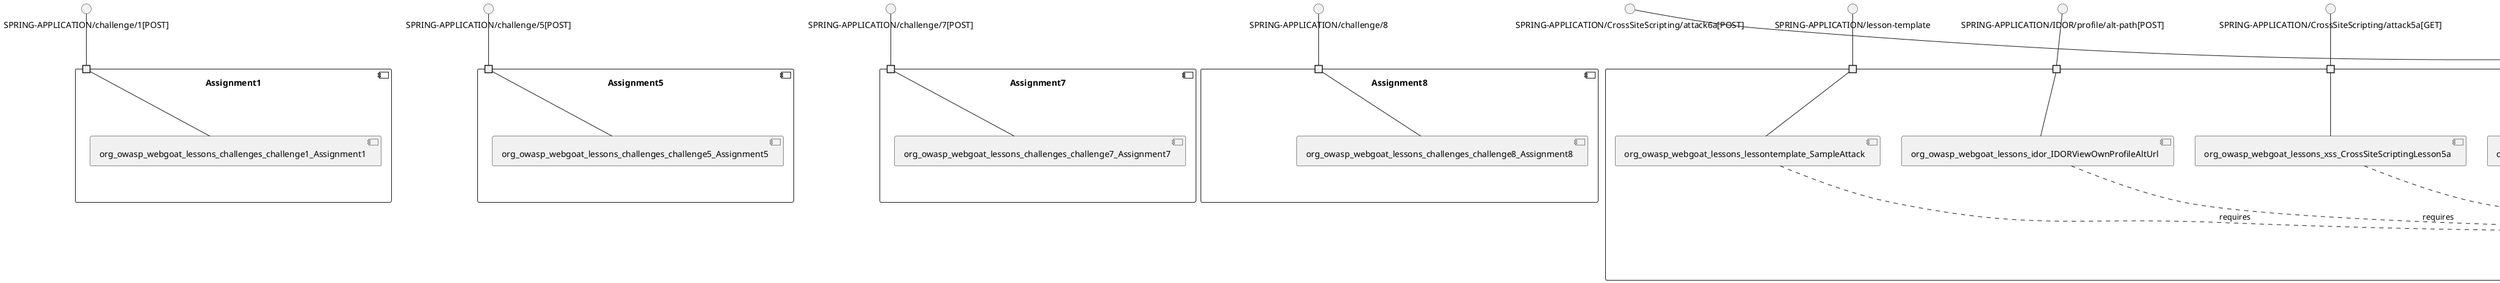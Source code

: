 @startuml
skinparam fixCircleLabelOverlapping true
component "Assignment1\n\n\n\n\n\n" {
[org_owasp_webgoat_lessons_challenges_challenge1_Assignment1]
portin " " as Assignment1.requires.SPRING_APPLICATION_challenge_1_POST_
"Assignment1.requires.SPRING_APPLICATION_challenge_1_POST_"--[org_owasp_webgoat_lessons_challenges_challenge1_Assignment1]
}
interface "SPRING-APPLICATION/challenge/1[POST]" as interface.SPRING_APPLICATION_challenge_1_POST_
interface.SPRING_APPLICATION_challenge_1_POST_--"Assignment1.requires.SPRING_APPLICATION_challenge_1_POST_"
component "Assignment5\n\n\n\n\n\n" {
[org_owasp_webgoat_lessons_challenges_challenge5_Assignment5]
portin " " as Assignment5.requires.SPRING_APPLICATION_challenge_5_POST_
"Assignment5.requires.SPRING_APPLICATION_challenge_5_POST_"--[org_owasp_webgoat_lessons_challenges_challenge5_Assignment5]
}
interface "SPRING-APPLICATION/challenge/5[POST]" as interface.SPRING_APPLICATION_challenge_5_POST_
interface.SPRING_APPLICATION_challenge_5_POST_--"Assignment5.requires.SPRING_APPLICATION_challenge_5_POST_"
component "Assignment7\n\n\n\n\n\n" {
[org_owasp_webgoat_lessons_challenges_challenge7_Assignment7]
portin " " as Assignment7.requires.SPRING_APPLICATION_challenge_7_POST_
"Assignment7.requires.SPRING_APPLICATION_challenge_7_POST_"--[org_owasp_webgoat_lessons_challenges_challenge7_Assignment7]
}
interface "SPRING-APPLICATION/challenge/7[POST]" as interface.SPRING_APPLICATION_challenge_7_POST_
interface.SPRING_APPLICATION_challenge_7_POST_--"Assignment7.requires.SPRING_APPLICATION_challenge_7_POST_"
component "Assignment8\n\n\n\n\n\n" {
[org_owasp_webgoat_lessons_challenges_challenge8_Assignment8]
portin " " as Assignment8.requires.SPRING_APPLICATION_challenge_8
"Assignment8.requires.SPRING_APPLICATION_challenge_8"--[org_owasp_webgoat_lessons_challenges_challenge8_Assignment8]
}
interface "SPRING-APPLICATION/challenge/8" as interface.SPRING_APPLICATION_challenge_8
interface.SPRING_APPLICATION_challenge_8--"Assignment8.requires.SPRING_APPLICATION_challenge_8"
component "BlindSendFileAssignment\n\n\n\n\n\n" {
[org_owasp_webgoat_lessons_xxe_BlindSendFileAssignment]
portin " " as BlindSendFileAssignment.requires.SPRING_APPLICATION__POST_
"BlindSendFileAssignment.requires.SPRING_APPLICATION__POST_"--[org_owasp_webgoat_lessons_xxe_BlindSendFileAssignment]
}
interface "SPRING-APPLICATION/[POST]" as interface.SPRING_APPLICATION__POST_
interface.SPRING_APPLICATION__POST_--"BlindSendFileAssignment.requires.SPRING_APPLICATION__POST_"
component "BypassRestrictionsFieldRestrictions\n\n\n\n\n\n" {
[org_owasp_webgoat_lessons_bypassrestrictions_BypassRestrictionsFieldRestrictions]
portin " " as BypassRestrictionsFieldRestrictions.requires.SPRING_APPLICATION_BypassRestrictions_FieldRestrictions_POST_
"BypassRestrictionsFieldRestrictions.requires.SPRING_APPLICATION_BypassRestrictions_FieldRestrictions_POST_"--[org_owasp_webgoat_lessons_bypassrestrictions_BypassRestrictionsFieldRestrictions]
}
interface "SPRING-APPLICATION/BypassRestrictions/FieldRestrictions[POST]" as interface.SPRING_APPLICATION_BypassRestrictions_FieldRestrictions_POST_
interface.SPRING_APPLICATION_BypassRestrictions_FieldRestrictions_POST_--"BypassRestrictionsFieldRestrictions.requires.SPRING_APPLICATION_BypassRestrictions_FieldRestrictions_POST_"
component "BypassRestrictionsFrontendValidation\n\n\n\n\n\n" {
[org_owasp_webgoat_lessons_bypassrestrictions_BypassRestrictionsFrontendValidation]
portin " " as BypassRestrictionsFrontendValidation.requires.SPRING_APPLICATION_BypassRestrictions_frontendValidation_POST_
"BypassRestrictionsFrontendValidation.requires.SPRING_APPLICATION_BypassRestrictions_frontendValidation_POST_"--[org_owasp_webgoat_lessons_bypassrestrictions_BypassRestrictionsFrontendValidation]
}
interface "SPRING-APPLICATION/BypassRestrictions/frontendValidation[POST]" as interface.SPRING_APPLICATION_BypassRestrictions_frontendValidation_POST_
interface.SPRING_APPLICATION_BypassRestrictions_frontendValidation_POST_--"BypassRestrictionsFrontendValidation.requires.SPRING_APPLICATION_BypassRestrictions_frontendValidation_POST_"
component "CIAQuiz\n\n\n\n\n\n" {
[org_owasp_webgoat_lessons_cia_CIAQuiz]
portin " " as CIAQuiz.requires.SPRING_APPLICATION_cia_quiz
"CIAQuiz.requires.SPRING_APPLICATION_cia_quiz"--[org_owasp_webgoat_lessons_cia_CIAQuiz]
}
interface "SPRING-APPLICATION/cia/quiz" as interface.SPRING_APPLICATION_cia_quiz
interface.SPRING_APPLICATION_cia_quiz--"CIAQuiz.requires.SPRING_APPLICATION_cia_quiz"
component "ClientSideFilteringAssignment\n\n\n\n\n\n" {
[org_owasp_webgoat_lessons_clientsidefiltering_ClientSideFilteringAssignment]
portin " " as ClientSideFilteringAssignment.requires.SPRING_APPLICATION_clientSideFiltering_attack1_POST_
"ClientSideFilteringAssignment.requires.SPRING_APPLICATION_clientSideFiltering_attack1_POST_"--[org_owasp_webgoat_lessons_clientsidefiltering_ClientSideFilteringAssignment]
}
interface "SPRING-APPLICATION/clientSideFiltering/attack1[POST]" as interface.SPRING_APPLICATION_clientSideFiltering_attack1_POST_
interface.SPRING_APPLICATION_clientSideFiltering_attack1_POST_--"ClientSideFilteringAssignment.requires.SPRING_APPLICATION_clientSideFiltering_attack1_POST_"
component "ClientSideFilteringFreeAssignment\n\n\n\n\n\n" {
[org_owasp_webgoat_lessons_clientsidefiltering_ClientSideFilteringFreeAssignment]
portin " " as ClientSideFilteringFreeAssignment.requires.SPRING_APPLICATION_clientSideFiltering_getItForFree_POST_
"ClientSideFilteringFreeAssignment.requires.SPRING_APPLICATION_clientSideFiltering_getItForFree_POST_"--[org_owasp_webgoat_lessons_clientsidefiltering_ClientSideFilteringFreeAssignment]
}
interface "SPRING-APPLICATION/clientSideFiltering/getItForFree[POST]" as interface.SPRING_APPLICATION_clientSideFiltering_getItForFree_POST_
interface.SPRING_APPLICATION_clientSideFiltering_getItForFree_POST_--"ClientSideFilteringFreeAssignment.requires.SPRING_APPLICATION_clientSideFiltering_getItForFree_POST_"
component "CommentsEndpoint\n\n\n\n\n\n" {
[org_owasp_webgoat_lessons_xxe_CommentsEndpoint]
portin " " as CommentsEndpoint.requires.SPRING_APPLICATION_xxe_comments_GET_
"CommentsEndpoint.requires.SPRING_APPLICATION_xxe_comments_GET_"--[org_owasp_webgoat_lessons_xxe_CommentsEndpoint]
}
interface "SPRING-APPLICATION/xxe/comments[GET]" as interface.SPRING_APPLICATION_xxe_comments_GET_
interface.SPRING_APPLICATION_xxe_comments_GET_--"CommentsEndpoint.requires.SPRING_APPLICATION_xxe_comments_GET_"
component "CrossSiteScriptingLesson1\n\n\n\n\n\n" {
[org_owasp_webgoat_lessons_xss_CrossSiteScriptingLesson1]
portin " " as CrossSiteScriptingLesson1.requires.SPRING_APPLICATION_CrossSiteScripting_attack1_POST_
"CrossSiteScriptingLesson1.requires.SPRING_APPLICATION_CrossSiteScripting_attack1_POST_"--[org_owasp_webgoat_lessons_xss_CrossSiteScriptingLesson1]
}
interface "SPRING-APPLICATION/CrossSiteScripting/attack1[POST]" as interface.SPRING_APPLICATION_CrossSiteScripting_attack1_POST_
interface.SPRING_APPLICATION_CrossSiteScripting_attack1_POST_--"CrossSiteScriptingLesson1.requires.SPRING_APPLICATION_CrossSiteScripting_attack1_POST_"
component "CrossSiteScriptingLesson3\n\n\n\n\n\n" {
[org_owasp_webgoat_lessons_xss_CrossSiteScriptingLesson3]
portin " " as CrossSiteScriptingLesson3.requires.SPRING_APPLICATION_CrossSiteScripting_attack3_POST_
"CrossSiteScriptingLesson3.requires.SPRING_APPLICATION_CrossSiteScripting_attack3_POST_"--[org_owasp_webgoat_lessons_xss_CrossSiteScriptingLesson3]
}
interface "SPRING-APPLICATION/CrossSiteScripting/attack3[POST]" as interface.SPRING_APPLICATION_CrossSiteScripting_attack3_POST_
interface.SPRING_APPLICATION_CrossSiteScripting_attack3_POST_--"CrossSiteScriptingLesson3.requires.SPRING_APPLICATION_CrossSiteScripting_attack3_POST_"
component "CrossSiteScriptingLesson4\n\n\n\n\n\n" {
[org_owasp_webgoat_lessons_xss_CrossSiteScriptingLesson4]
portin " " as CrossSiteScriptingLesson4.requires.SPRING_APPLICATION_CrossSiteScripting_attack4_POST_
"CrossSiteScriptingLesson4.requires.SPRING_APPLICATION_CrossSiteScripting_attack4_POST_"--[org_owasp_webgoat_lessons_xss_CrossSiteScriptingLesson4]
}
interface "SPRING-APPLICATION/CrossSiteScripting/attack4[POST]" as interface.SPRING_APPLICATION_CrossSiteScripting_attack4_POST_
interface.SPRING_APPLICATION_CrossSiteScripting_attack4_POST_--"CrossSiteScriptingLesson4.requires.SPRING_APPLICATION_CrossSiteScripting_attack4_POST_"
component "CrossSiteScriptingLesson5a\n\n\n\n\n\n" {
[org_owasp_webgoat_lessons_xxe_ContentTypeAssignment]
[org_owasp_webgoat_lessons_csrf_ForgedReviews]
[org_owasp_webgoat_lessons_lessontemplate_SampleAttack]
[org_owasp_webgoat_lessons_xss_CrossSiteScriptingLesson5a]
[org_owasp_webgoat_lessons_csrf_CSRFConfirmFlag1]
[org_owasp_webgoat_container_session_UserSessionData]
[org_owasp_webgoat_lessons_idor_IDORViewOtherProfile]
[org_owasp_webgoat_lessons_idor_IDORViewOwnProfile]
[org_owasp_webgoat_lessons_csrf_CSRFFeedback]
[org_owasp_webgoat_lessons_idor_IDORViewOwnProfileAltUrl]
[org_owasp_webgoat_container_session_WebSession]
[org_owasp_webgoat_lessons_xss_stored_StoredXssComments]
[org_owasp_webgoat_container_i18n_PluginMessages]
[org_owasp_webgoat_lessons_xss_CrossSiteScriptingLesson6a]
[org_owasp_webgoat_lessons_xxe_SimpleXXE]
[org_owasp_webgoat_lessons_xxe_CommentsCache]
[org_owasp_webgoat_lessons_idor_IDOREditOtherProfile]
[org_owasp_webgoat_lessons_csrf_CSRFGetFlag]
[org_owasp_webgoat_lessons_authbypass_VerifyAccount]
portin " " as CrossSiteScriptingLesson5a.requires.SPRING_APPLICATION_lesson_template
portin " " as CrossSiteScriptingLesson5a.requires.SPRING_APPLICATION_IDOR_profile_alt_path_POST_
portin " " as CrossSiteScriptingLesson5a.requires.SPRING_APPLICATION_CrossSiteScripting_attack5a_GET_
portin " " as CrossSiteScriptingLesson5a.requires.SPRING_APPLICATION__POST_
portin " " as CrossSiteScriptingLesson5a.requires.SPRING_APPLICATION_CrossSiteScripting_attack6a_POST_
portin " " as CrossSiteScriptingLesson5a.requires.SPRING_APPLICATION__GET_
portin " " as CrossSiteScriptingLesson5a.requires.SPRING_APPLICATION__PUT_
[org_owasp_webgoat_lessons_xxe_ContentTypeAssignment]..>[org_owasp_webgoat_lessons_xxe_CommentsCache] : requires
[org_owasp_webgoat_lessons_xxe_SimpleXXE]..>[org_owasp_webgoat_lessons_xxe_CommentsCache] : requires
[org_owasp_webgoat_lessons_xxe_ContentTypeAssignment]..>[org_owasp_webgoat_container_session_WebSession] : requires
[org_owasp_webgoat_lessons_csrf_ForgedReviews]..>[org_owasp_webgoat_container_session_WebSession] : requires
[org_owasp_webgoat_lessons_xss_stored_StoredXssComments]..>[org_owasp_webgoat_container_session_WebSession] : requires
[org_owasp_webgoat_lessons_authbypass_VerifyAccount]..>[org_owasp_webgoat_container_session_WebSession] : requires
[org_owasp_webgoat_lessons_lessontemplate_SampleAttack]..>[org_owasp_webgoat_container_session_UserSessionData] : requires
[org_owasp_webgoat_lessons_xss_CrossSiteScriptingLesson5a]..>[org_owasp_webgoat_container_session_UserSessionData] : requires
[org_owasp_webgoat_lessons_csrf_CSRFConfirmFlag1]..>[org_owasp_webgoat_container_session_UserSessionData] : requires
[org_owasp_webgoat_lessons_idor_IDORViewOtherProfile]..>[org_owasp_webgoat_container_session_UserSessionData] : requires
[org_owasp_webgoat_lessons_idor_IDORViewOwnProfile]..>[org_owasp_webgoat_container_session_UserSessionData] : requires
[org_owasp_webgoat_lessons_csrf_CSRFFeedback]..>[org_owasp_webgoat_container_session_UserSessionData] : requires
[org_owasp_webgoat_lessons_idor_IDORViewOwnProfileAltUrl]..>[org_owasp_webgoat_container_session_UserSessionData] : requires
[org_owasp_webgoat_lessons_xss_CrossSiteScriptingLesson6a]..>[org_owasp_webgoat_container_session_UserSessionData] : requires
[org_owasp_webgoat_lessons_idor_IDOREditOtherProfile]..>[org_owasp_webgoat_container_session_UserSessionData] : requires
[org_owasp_webgoat_lessons_csrf_CSRFGetFlag]..>[org_owasp_webgoat_container_session_UserSessionData] : requires
[org_owasp_webgoat_lessons_authbypass_VerifyAccount]..>[org_owasp_webgoat_container_session_UserSessionData] : requires
[org_owasp_webgoat_lessons_csrf_CSRFGetFlag]..>[org_owasp_webgoat_container_i18n_PluginMessages] : requires
"CrossSiteScriptingLesson5a.requires.SPRING_APPLICATION__POST_"--[org_owasp_webgoat_lessons_xxe_ContentTypeAssignment]
"CrossSiteScriptingLesson5a.requires.SPRING_APPLICATION__POST_"--[org_owasp_webgoat_lessons_csrf_CSRFConfirmFlag1]
"CrossSiteScriptingLesson5a.requires.SPRING_APPLICATION__POST_"--[org_owasp_webgoat_lessons_csrf_CSRFFeedback]
"CrossSiteScriptingLesson5a.requires.SPRING_APPLICATION__POST_"--[org_owasp_webgoat_lessons_xxe_SimpleXXE]
"CrossSiteScriptingLesson5a.requires.SPRING_APPLICATION__POST_"--[org_owasp_webgoat_lessons_csrf_CSRFGetFlag]
"CrossSiteScriptingLesson5a.requires.SPRING_APPLICATION__POST_"--[org_owasp_webgoat_lessons_authbypass_VerifyAccount]
"CrossSiteScriptingLesson5a.requires.SPRING_APPLICATION__POST_"--[org_owasp_webgoat_lessons_xxe_ContentTypeAssignment]
"CrossSiteScriptingLesson5a.requires.SPRING_APPLICATION__POST_"--[org_owasp_webgoat_lessons_csrf_CSRFConfirmFlag1]
"CrossSiteScriptingLesson5a.requires.SPRING_APPLICATION__POST_"--[org_owasp_webgoat_lessons_csrf_CSRFFeedback]
"CrossSiteScriptingLesson5a.requires.SPRING_APPLICATION__POST_"--[org_owasp_webgoat_lessons_xxe_SimpleXXE]
"CrossSiteScriptingLesson5a.requires.SPRING_APPLICATION__POST_"--[org_owasp_webgoat_lessons_csrf_CSRFGetFlag]
"CrossSiteScriptingLesson5a.requires.SPRING_APPLICATION__POST_"--[org_owasp_webgoat_lessons_authbypass_VerifyAccount]
"CrossSiteScriptingLesson5a.requires.SPRING_APPLICATION__GET_"--[org_owasp_webgoat_lessons_csrf_ForgedReviews]
"CrossSiteScriptingLesson5a.requires.SPRING_APPLICATION__GET_"--[org_owasp_webgoat_lessons_idor_IDORViewOtherProfile]
"CrossSiteScriptingLesson5a.requires.SPRING_APPLICATION__GET_"--[org_owasp_webgoat_lessons_idor_IDORViewOwnProfile]
"CrossSiteScriptingLesson5a.requires.SPRING_APPLICATION__GET_"--[org_owasp_webgoat_lessons_xss_stored_StoredXssComments]
"CrossSiteScriptingLesson5a.requires.SPRING_APPLICATION__POST_"--[org_owasp_webgoat_lessons_xxe_ContentTypeAssignment]
"CrossSiteScriptingLesson5a.requires.SPRING_APPLICATION__POST_"--[org_owasp_webgoat_lessons_csrf_CSRFConfirmFlag1]
"CrossSiteScriptingLesson5a.requires.SPRING_APPLICATION__POST_"--[org_owasp_webgoat_lessons_csrf_CSRFFeedback]
"CrossSiteScriptingLesson5a.requires.SPRING_APPLICATION__POST_"--[org_owasp_webgoat_lessons_xxe_SimpleXXE]
"CrossSiteScriptingLesson5a.requires.SPRING_APPLICATION__POST_"--[org_owasp_webgoat_lessons_csrf_CSRFGetFlag]
"CrossSiteScriptingLesson5a.requires.SPRING_APPLICATION__POST_"--[org_owasp_webgoat_lessons_authbypass_VerifyAccount]
"CrossSiteScriptingLesson5a.requires.SPRING_APPLICATION__PUT_"--[org_owasp_webgoat_lessons_idor_IDOREditOtherProfile]
"CrossSiteScriptingLesson5a.requires.SPRING_APPLICATION_CrossSiteScripting_attack6a_POST_"--[org_owasp_webgoat_lessons_xss_CrossSiteScriptingLesson6a]
"CrossSiteScriptingLesson5a.requires.SPRING_APPLICATION__POST_"--[org_owasp_webgoat_lessons_xxe_ContentTypeAssignment]
"CrossSiteScriptingLesson5a.requires.SPRING_APPLICATION__POST_"--[org_owasp_webgoat_lessons_csrf_CSRFConfirmFlag1]
"CrossSiteScriptingLesson5a.requires.SPRING_APPLICATION__POST_"--[org_owasp_webgoat_lessons_csrf_CSRFFeedback]
"CrossSiteScriptingLesson5a.requires.SPRING_APPLICATION__POST_"--[org_owasp_webgoat_lessons_xxe_SimpleXXE]
"CrossSiteScriptingLesson5a.requires.SPRING_APPLICATION__POST_"--[org_owasp_webgoat_lessons_csrf_CSRFGetFlag]
"CrossSiteScriptingLesson5a.requires.SPRING_APPLICATION__POST_"--[org_owasp_webgoat_lessons_authbypass_VerifyAccount]
"CrossSiteScriptingLesson5a.requires.SPRING_APPLICATION_lesson_template"--[org_owasp_webgoat_lessons_lessontemplate_SampleAttack]
"CrossSiteScriptingLesson5a.requires.SPRING_APPLICATION__GET_"--[org_owasp_webgoat_lessons_csrf_ForgedReviews]
"CrossSiteScriptingLesson5a.requires.SPRING_APPLICATION__GET_"--[org_owasp_webgoat_lessons_idor_IDORViewOtherProfile]
"CrossSiteScriptingLesson5a.requires.SPRING_APPLICATION__GET_"--[org_owasp_webgoat_lessons_idor_IDORViewOwnProfile]
"CrossSiteScriptingLesson5a.requires.SPRING_APPLICATION__GET_"--[org_owasp_webgoat_lessons_xss_stored_StoredXssComments]
"CrossSiteScriptingLesson5a.requires.SPRING_APPLICATION_IDOR_profile_alt_path_POST_"--[org_owasp_webgoat_lessons_idor_IDORViewOwnProfileAltUrl]
"CrossSiteScriptingLesson5a.requires.SPRING_APPLICATION_CrossSiteScripting_attack5a_GET_"--[org_owasp_webgoat_lessons_xss_CrossSiteScriptingLesson5a]
"CrossSiteScriptingLesson5a.requires.SPRING_APPLICATION__POST_"--[org_owasp_webgoat_lessons_xxe_ContentTypeAssignment]
"CrossSiteScriptingLesson5a.requires.SPRING_APPLICATION__POST_"--[org_owasp_webgoat_lessons_csrf_CSRFConfirmFlag1]
"CrossSiteScriptingLesson5a.requires.SPRING_APPLICATION__POST_"--[org_owasp_webgoat_lessons_csrf_CSRFFeedback]
"CrossSiteScriptingLesson5a.requires.SPRING_APPLICATION__POST_"--[org_owasp_webgoat_lessons_xxe_SimpleXXE]
"CrossSiteScriptingLesson5a.requires.SPRING_APPLICATION__POST_"--[org_owasp_webgoat_lessons_csrf_CSRFGetFlag]
"CrossSiteScriptingLesson5a.requires.SPRING_APPLICATION__POST_"--[org_owasp_webgoat_lessons_authbypass_VerifyAccount]
"CrossSiteScriptingLesson5a.requires.SPRING_APPLICATION__GET_"--[org_owasp_webgoat_lessons_csrf_ForgedReviews]
"CrossSiteScriptingLesson5a.requires.SPRING_APPLICATION__GET_"--[org_owasp_webgoat_lessons_idor_IDORViewOtherProfile]
"CrossSiteScriptingLesson5a.requires.SPRING_APPLICATION__GET_"--[org_owasp_webgoat_lessons_idor_IDORViewOwnProfile]
"CrossSiteScriptingLesson5a.requires.SPRING_APPLICATION__GET_"--[org_owasp_webgoat_lessons_xss_stored_StoredXssComments]
"CrossSiteScriptingLesson5a.requires.SPRING_APPLICATION__GET_"--[org_owasp_webgoat_lessons_csrf_ForgedReviews]
"CrossSiteScriptingLesson5a.requires.SPRING_APPLICATION__GET_"--[org_owasp_webgoat_lessons_idor_IDORViewOtherProfile]
"CrossSiteScriptingLesson5a.requires.SPRING_APPLICATION__GET_"--[org_owasp_webgoat_lessons_idor_IDORViewOwnProfile]
"CrossSiteScriptingLesson5a.requires.SPRING_APPLICATION__GET_"--[org_owasp_webgoat_lessons_xss_stored_StoredXssComments]
"CrossSiteScriptingLesson5a.requires.SPRING_APPLICATION__POST_"--[org_owasp_webgoat_lessons_xxe_ContentTypeAssignment]
"CrossSiteScriptingLesson5a.requires.SPRING_APPLICATION__POST_"--[org_owasp_webgoat_lessons_csrf_CSRFConfirmFlag1]
"CrossSiteScriptingLesson5a.requires.SPRING_APPLICATION__POST_"--[org_owasp_webgoat_lessons_csrf_CSRFFeedback]
"CrossSiteScriptingLesson5a.requires.SPRING_APPLICATION__POST_"--[org_owasp_webgoat_lessons_xxe_SimpleXXE]
"CrossSiteScriptingLesson5a.requires.SPRING_APPLICATION__POST_"--[org_owasp_webgoat_lessons_csrf_CSRFGetFlag]
"CrossSiteScriptingLesson5a.requires.SPRING_APPLICATION__POST_"--[org_owasp_webgoat_lessons_authbypass_VerifyAccount]
}
interface "SPRING-APPLICATION/[POST]" as interface.SPRING_APPLICATION__POST_
interface.SPRING_APPLICATION__POST_--"CrossSiteScriptingLesson5a.requires.SPRING_APPLICATION__POST_"
interface "SPRING-APPLICATION/[GET]" as interface.SPRING_APPLICATION__GET_
interface.SPRING_APPLICATION__GET_--"CrossSiteScriptingLesson5a.requires.SPRING_APPLICATION__GET_"
interface "SPRING-APPLICATION/[PUT]" as interface.SPRING_APPLICATION__PUT_
interface.SPRING_APPLICATION__PUT_--"CrossSiteScriptingLesson5a.requires.SPRING_APPLICATION__PUT_"
interface "SPRING-APPLICATION/CrossSiteScripting/attack6a[POST]" as interface.SPRING_APPLICATION_CrossSiteScripting_attack6a_POST_
interface.SPRING_APPLICATION_CrossSiteScripting_attack6a_POST_--"CrossSiteScriptingLesson5a.requires.SPRING_APPLICATION_CrossSiteScripting_attack6a_POST_"
interface "SPRING-APPLICATION/lesson-template" as interface.SPRING_APPLICATION_lesson_template
interface.SPRING_APPLICATION_lesson_template--"CrossSiteScriptingLesson5a.requires.SPRING_APPLICATION_lesson_template"
interface "SPRING-APPLICATION/IDOR/profile/alt-path[POST]" as interface.SPRING_APPLICATION_IDOR_profile_alt_path_POST_
interface.SPRING_APPLICATION_IDOR_profile_alt_path_POST_--"CrossSiteScriptingLesson5a.requires.SPRING_APPLICATION_IDOR_profile_alt_path_POST_"
interface "SPRING-APPLICATION/CrossSiteScripting/attack5a[GET]" as interface.SPRING_APPLICATION_CrossSiteScripting_attack5a_GET_
interface.SPRING_APPLICATION_CrossSiteScripting_attack5a_GET_--"CrossSiteScriptingLesson5a.requires.SPRING_APPLICATION_CrossSiteScripting_attack5a_GET_"
component "CrossSiteScriptingQuiz\n\n\n\n\n\n" {
[org_owasp_webgoat_lessons_xss_CrossSiteScriptingQuiz]
portin " " as CrossSiteScriptingQuiz.requires.SPRING_APPLICATION_CrossSiteScripting_quiz
"CrossSiteScriptingQuiz.requires.SPRING_APPLICATION_CrossSiteScripting_quiz"--[org_owasp_webgoat_lessons_xss_CrossSiteScriptingQuiz]
}
interface "SPRING-APPLICATION/CrossSiteScripting/quiz" as interface.SPRING_APPLICATION_CrossSiteScripting_quiz
interface.SPRING_APPLICATION_CrossSiteScripting_quiz--"CrossSiteScriptingQuiz.requires.SPRING_APPLICATION_CrossSiteScripting_quiz"
component "DOMCrossSiteScripting\n\n\n\n\n\n" {
[org_owasp_webgoat_lessons_xss_DOMCrossSiteScripting]
portin " " as DOMCrossSiteScripting.requires.SPRING_APPLICATION_CrossSiteScripting_phone_home_xss_POST_
"DOMCrossSiteScripting.requires.SPRING_APPLICATION_CrossSiteScripting_phone_home_xss_POST_"--[org_owasp_webgoat_lessons_xss_DOMCrossSiteScripting]
}
interface "SPRING-APPLICATION/CrossSiteScripting/phone-home-xss[POST]" as interface.SPRING_APPLICATION_CrossSiteScripting_phone_home_xss_POST_
interface.SPRING_APPLICATION_CrossSiteScripting_phone_home_xss_POST_--"DOMCrossSiteScripting.requires.SPRING_APPLICATION_CrossSiteScripting_phone_home_xss_POST_"
component "DOMCrossSiteScriptingVerifier\n\n\n\n\n\n" {
[org_owasp_webgoat_lessons_xss_DOMCrossSiteScriptingVerifier]
portin " " as DOMCrossSiteScriptingVerifier.requires.SPRING_APPLICATION_CrossSiteScripting_dom_follow_up_POST_
"DOMCrossSiteScriptingVerifier.requires.SPRING_APPLICATION_CrossSiteScripting_dom_follow_up_POST_"--[org_owasp_webgoat_lessons_xss_DOMCrossSiteScriptingVerifier]
}
interface "SPRING-APPLICATION/CrossSiteScripting/dom-follow-up[POST]" as interface.SPRING_APPLICATION_CrossSiteScripting_dom_follow_up_POST_
interface.SPRING_APPLICATION_CrossSiteScripting_dom_follow_up_POST_--"DOMCrossSiteScriptingVerifier.requires.SPRING_APPLICATION_CrossSiteScripting_dom_follow_up_POST_"
component "EncodingAssignment\n\n\n\n\n\n" {
[org_owasp_webgoat_lessons_cryptography_EncodingAssignment]
portin " " as EncodingAssignment.requires.SPRING_APPLICATION__GET_
"EncodingAssignment.requires.SPRING_APPLICATION__GET_"--[org_owasp_webgoat_lessons_cryptography_EncodingAssignment]
}
interface "SPRING-APPLICATION/[GET]" as interface.SPRING_APPLICATION__GET_
interface.SPRING_APPLICATION__GET_--"EncodingAssignment.requires.SPRING_APPLICATION__GET_"
component "EnvironmentService\n\n\n\n\n\n" {
[org_owasp_webgoat_container_service_EnvironmentService]
portin " " as EnvironmentService.requires.SPRING_APPLICATION_server_directory_GET_
"EnvironmentService.requires.SPRING_APPLICATION_server_directory_GET_"--[org_owasp_webgoat_container_service_EnvironmentService]
}
interface "SPRING-APPLICATION/server-directory[GET]" as interface.SPRING_APPLICATION_server_directory_GET_
interface.SPRING_APPLICATION_server_directory_GET_--"EnvironmentService.requires.SPRING_APPLICATION_server_directory_GET_"
component "FileServer\n\n\n\n\n\n" {
[org_owasp_webgoat_webwolf_FileServer]
portin " " as FileServer.requires.SPRING_APPLICATION_
"FileServer.requires.SPRING_APPLICATION_"--[org_owasp_webgoat_webwolf_FileServer]
}
interface "SPRING-APPLICATION/" as interface.SPRING_APPLICATION_
interface.SPRING_APPLICATION_--"FileServer.requires.SPRING_APPLICATION_"
component "FlagController\n\n\n\n\n\n" {
[org_owasp_webgoat_lessons_challenges_FlagController]
portin " " as FlagController.requires.SPRING_APPLICATION__POST_
"FlagController.requires.SPRING_APPLICATION__POST_"--[org_owasp_webgoat_lessons_challenges_FlagController]
}
interface "SPRING-APPLICATION/[POST]" as interface.SPRING_APPLICATION__POST_
interface.SPRING_APPLICATION__POST_--"FlagController.requires.SPRING_APPLICATION__POST_"
component "HammerHead\n\n\n\n\n\n" {
[org_owasp_webgoat_container_HammerHead]
portin " " as HammerHead.requires.SPRING_APPLICATION_
"HammerHead.requires.SPRING_APPLICATION_"--[org_owasp_webgoat_container_HammerHead]
}
interface "SPRING-APPLICATION/" as interface.SPRING_APPLICATION_
interface.SPRING_APPLICATION_--"HammerHead.requires.SPRING_APPLICATION_"
component "HashingAssignment\n\n\n\n\n\n" {
[org_owasp_webgoat_lessons_cryptography_HashingAssignment]
portin " " as HashingAssignment.requires.SPRING_APPLICATION_
"HashingAssignment.requires.SPRING_APPLICATION_"--[org_owasp_webgoat_lessons_cryptography_HashingAssignment]
}
interface "SPRING-APPLICATION/" as interface.SPRING_APPLICATION_
interface.SPRING_APPLICATION_--"HashingAssignment.requires.SPRING_APPLICATION_"
component "HijackSessionAssignment\n\n\n\n\n\n" {
[org_owasp_webgoat_lessons_hijacksession_HijackSessionAssignment]
[org_owasp_webgoat_lessons_hijacksession_cas_HijackSessionAuthenticationProvider]
portin " " as HijackSessionAssignment.requires.SPRING_APPLICATION__POST_
[org_owasp_webgoat_lessons_hijacksession_HijackSessionAssignment]..>[org_owasp_webgoat_lessons_hijacksession_cas_HijackSessionAuthenticationProvider] : requires
"HijackSessionAssignment.requires.SPRING_APPLICATION__POST_"--[org_owasp_webgoat_lessons_hijacksession_HijackSessionAssignment]
}
interface "SPRING-APPLICATION/[POST]" as interface.SPRING_APPLICATION__POST_
interface.SPRING_APPLICATION__POST_--"HijackSessionAssignment.requires.SPRING_APPLICATION__POST_"
component "HintService\n\n\n\n\n\n" {
[org_owasp_webgoat_container_service_HintService]
portin " " as HintService.requires.SPRING_APPLICATION__GET_
"HintService.requires.SPRING_APPLICATION__GET_"--[org_owasp_webgoat_container_service_HintService]
}
interface "SPRING-APPLICATION/[GET]" as interface.SPRING_APPLICATION__GET_
interface.SPRING_APPLICATION__GET_--"HintService.requires.SPRING_APPLICATION__GET_"
component "HtmlTamperingTask\n\n\n\n\n\n" {
[org_owasp_webgoat_lessons_htmltampering_HtmlTamperingTask]
portin " " as HtmlTamperingTask.requires.SPRING_APPLICATION_HtmlTampering_task_POST_
"HtmlTamperingTask.requires.SPRING_APPLICATION_HtmlTampering_task_POST_"--[org_owasp_webgoat_lessons_htmltampering_HtmlTamperingTask]
}
interface "SPRING-APPLICATION/HtmlTampering/task[POST]" as interface.SPRING_APPLICATION_HtmlTampering_task_POST_
interface.SPRING_APPLICATION_HtmlTampering_task_POST_--"HtmlTamperingTask.requires.SPRING_APPLICATION_HtmlTampering_task_POST_"
component "HttpBasicsInterceptRequest\n\n\n\n\n\n" {
[org_owasp_webgoat_lessons_httpproxies_HttpBasicsInterceptRequest]
portin " " as HttpBasicsInterceptRequest.requires.SPRING_APPLICATION_
"HttpBasicsInterceptRequest.requires.SPRING_APPLICATION_"--[org_owasp_webgoat_lessons_httpproxies_HttpBasicsInterceptRequest]
}
interface "SPRING-APPLICATION/" as interface.SPRING_APPLICATION_
interface.SPRING_APPLICATION_--"HttpBasicsInterceptRequest.requires.SPRING_APPLICATION_"
component "HttpBasicsLesson\n\n\n\n\n\n" {
[org_owasp_webgoat_lessons_httpbasics_HttpBasicsLesson]
portin " " as HttpBasicsLesson.requires.SPRING_APPLICATION_HttpBasics_attack1_POST_
"HttpBasicsLesson.requires.SPRING_APPLICATION_HttpBasics_attack1_POST_"--[org_owasp_webgoat_lessons_httpbasics_HttpBasicsLesson]
}
interface "SPRING-APPLICATION/HttpBasics/attack1[POST]" as interface.SPRING_APPLICATION_HttpBasics_attack1_POST_
interface.SPRING_APPLICATION_HttpBasics_attack1_POST_--"HttpBasicsLesson.requires.SPRING_APPLICATION_HttpBasics_attack1_POST_"
component "HttpBasicsQuiz\n\n\n\n\n\n" {
[org_owasp_webgoat_lessons_httpbasics_HttpBasicsQuiz]
portin " " as HttpBasicsQuiz.requires.SPRING_APPLICATION_HttpBasics_attack2_POST_
"HttpBasicsQuiz.requires.SPRING_APPLICATION_HttpBasics_attack2_POST_"--[org_owasp_webgoat_lessons_httpbasics_HttpBasicsQuiz]
}
interface "SPRING-APPLICATION/HttpBasics/attack2[POST]" as interface.SPRING_APPLICATION_HttpBasics_attack2_POST_
interface.SPRING_APPLICATION_HttpBasics_attack2_POST_--"HttpBasicsQuiz.requires.SPRING_APPLICATION_HttpBasics_attack2_POST_"
component "IDORDiffAttributes\n\n\n\n\n\n" {
[org_owasp_webgoat_lessons_idor_IDORDiffAttributes]
portin " " as IDORDiffAttributes.requires.SPRING_APPLICATION_IDOR_diff_attributes_POST_
"IDORDiffAttributes.requires.SPRING_APPLICATION_IDOR_diff_attributes_POST_"--[org_owasp_webgoat_lessons_idor_IDORDiffAttributes]
}
interface "SPRING-APPLICATION/IDOR/diff-attributes[POST]" as interface.SPRING_APPLICATION_IDOR_diff_attributes_POST_
interface.SPRING_APPLICATION_IDOR_diff_attributes_POST_--"IDORDiffAttributes.requires.SPRING_APPLICATION_IDOR_diff_attributes_POST_"
component "IDORLogin\n\n\n\n\n\n" {
[org_owasp_webgoat_lessons_idor_IDORLogin]
portin " " as IDORLogin.requires.SPRING_APPLICATION_IDOR_login_POST_
"IDORLogin.requires.SPRING_APPLICATION_IDOR_login_POST_"--[org_owasp_webgoat_lessons_idor_IDORLogin]
}
interface "SPRING-APPLICATION/IDOR/login[POST]" as interface.SPRING_APPLICATION_IDOR_login_POST_
interface.SPRING_APPLICATION_IDOR_login_POST_--"IDORLogin.requires.SPRING_APPLICATION_IDOR_login_POST_"
component "ImageServlet\n\n\n\n\n\n" {
[org_owasp_webgoat_lessons_challenges_challenge1_ImageServlet]
portin " " as ImageServlet.requires.SPRING_APPLICATION_challenge_logo
"ImageServlet.requires.SPRING_APPLICATION_challenge_logo"--[org_owasp_webgoat_lessons_challenges_challenge1_ImageServlet]
}
interface "SPRING-APPLICATION/challenge/logo" as interface.SPRING_APPLICATION_challenge_logo
interface.SPRING_APPLICATION_challenge_logo--"ImageServlet.requires.SPRING_APPLICATION_challenge_logo"
component "InsecureDeserializationTask\n\n\n\n\n\n" {
[org_owasp_webgoat_lessons_deserialization_InsecureDeserializationTask]
portin " " as InsecureDeserializationTask.requires.SPRING_APPLICATION_InsecureDeserialization_task_POST_
"InsecureDeserializationTask.requires.SPRING_APPLICATION_InsecureDeserialization_task_POST_"--[org_owasp_webgoat_lessons_deserialization_InsecureDeserializationTask]
}
interface "SPRING-APPLICATION/InsecureDeserialization/task[POST]" as interface.SPRING_APPLICATION_InsecureDeserialization_task_POST_
interface.SPRING_APPLICATION_InsecureDeserialization_task_POST_--"InsecureDeserializationTask.requires.SPRING_APPLICATION_InsecureDeserialization_task_POST_"
component "InsecureLoginTask\n\n\n\n\n\n" {
[org_owasp_webgoat_lessons_insecurelogin_InsecureLoginTask]
portin " " as InsecureLoginTask.requires.SPRING_APPLICATION_InsecureLogin
"InsecureLoginTask.requires.SPRING_APPLICATION_InsecureLogin"--[org_owasp_webgoat_lessons_insecurelogin_InsecureLoginTask]
}
interface "SPRING-APPLICATION/InsecureLogin" as interface.SPRING_APPLICATION_InsecureLogin
interface.SPRING_APPLICATION_InsecureLogin--"InsecureLoginTask.requires.SPRING_APPLICATION_InsecureLogin"
component "JWTController\n\n\n\n\n\n" {
[org_owasp_webgoat_webwolf_jwt_JWTController]
portin " " as JWTController.requires.SPRING_APPLICATION_jwt_GET_
"JWTController.requires.SPRING_APPLICATION_jwt_GET_"--[org_owasp_webgoat_webwolf_jwt_JWTController]
}
interface "SPRING-APPLICATION/jwt[GET]" as interface.SPRING_APPLICATION_jwt_GET_
interface.SPRING_APPLICATION_jwt_GET_--"JWTController.requires.SPRING_APPLICATION_jwt_GET_"
component "JWTDecodeEndpoint\n\n\n\n\n\n" {
[org_owasp_webgoat_lessons_jwt_JWTDecodeEndpoint]
portin " " as JWTDecodeEndpoint.requires.SPRING_APPLICATION_JWT_decode_POST_
"JWTDecodeEndpoint.requires.SPRING_APPLICATION_JWT_decode_POST_"--[org_owasp_webgoat_lessons_jwt_JWTDecodeEndpoint]
}
interface "SPRING-APPLICATION/JWT/decode[POST]" as interface.SPRING_APPLICATION_JWT_decode_POST_
interface.SPRING_APPLICATION_JWT_decode_POST_--"JWTDecodeEndpoint.requires.SPRING_APPLICATION_JWT_decode_POST_"
component "JWTHeaderJKUEndpoint\n\n\n\n\n\n" {
[org_owasp_webgoat_lessons_jwt_claimmisuse_JWTHeaderJKUEndpoint]
portin " " as JWTHeaderJKUEndpoint.requires.SPRING_APPLICATION_JWT_jku
"JWTHeaderJKUEndpoint.requires.SPRING_APPLICATION_JWT_jku"--[org_owasp_webgoat_lessons_jwt_claimmisuse_JWTHeaderJKUEndpoint]
}
interface "SPRING-APPLICATION/JWT/jku" as interface.SPRING_APPLICATION_JWT_jku
interface.SPRING_APPLICATION_JWT_jku--"JWTHeaderJKUEndpoint.requires.SPRING_APPLICATION_JWT_jku"
component "JWTHeaderKIDEndpoint\n\n\n\n\n\n" {
[org_owasp_webgoat_lessons_jwt_claimmisuse_JWTHeaderKIDEndpoint]
portin " " as JWTHeaderKIDEndpoint.requires.SPRING_APPLICATION_JWT_kid
"JWTHeaderKIDEndpoint.requires.SPRING_APPLICATION_JWT_kid"--[org_owasp_webgoat_lessons_jwt_claimmisuse_JWTHeaderKIDEndpoint]
}
interface "SPRING-APPLICATION/JWT/kid" as interface.SPRING_APPLICATION_JWT_kid
interface.SPRING_APPLICATION_JWT_kid--"JWTHeaderKIDEndpoint.requires.SPRING_APPLICATION_JWT_kid"
component "JWTQuiz\n\n\n\n\n\n" {
[org_owasp_webgoat_lessons_jwt_JWTQuiz]
portin " " as JWTQuiz.requires.SPRING_APPLICATION_JWT_quiz
"JWTQuiz.requires.SPRING_APPLICATION_JWT_quiz"--[org_owasp_webgoat_lessons_jwt_JWTQuiz]
}
interface "SPRING-APPLICATION/JWT/quiz" as interface.SPRING_APPLICATION_JWT_quiz
interface.SPRING_APPLICATION_JWT_quiz--"JWTQuiz.requires.SPRING_APPLICATION_JWT_quiz"
component "JWTRefreshEndpoint\n\n\n\n\n\n" {
[org_owasp_webgoat_lessons_jwt_JWTRefreshEndpoint]
portin " " as JWTRefreshEndpoint.requires.SPRING_APPLICATION_JWT_refresh
"JWTRefreshEndpoint.requires.SPRING_APPLICATION_JWT_refresh"--[org_owasp_webgoat_lessons_jwt_JWTRefreshEndpoint]
}
interface "SPRING-APPLICATION/JWT/refresh" as interface.SPRING_APPLICATION_JWT_refresh
interface.SPRING_APPLICATION_JWT_refresh--"JWTRefreshEndpoint.requires.SPRING_APPLICATION_JWT_refresh"
component "JWTSecretKeyEndpoint\n\n\n\n\n\n" {
[org_owasp_webgoat_lessons_jwt_JWTSecretKeyEndpoint]
portin " " as JWTSecretKeyEndpoint.requires.SPRING_APPLICATION_
"JWTSecretKeyEndpoint.requires.SPRING_APPLICATION_"--[org_owasp_webgoat_lessons_jwt_JWTSecretKeyEndpoint]
}
interface "SPRING-APPLICATION/" as interface.SPRING_APPLICATION_
interface.SPRING_APPLICATION_--"JWTSecretKeyEndpoint.requires.SPRING_APPLICATION_"
component "JWTVotesEndpoint\n\n\n\n\n\n" {
[org_owasp_webgoat_lessons_jwt_JWTVotesEndpoint]
portin " " as JWTVotesEndpoint.requires.SPRING_APPLICATION_JWT_votings
"JWTVotesEndpoint.requires.SPRING_APPLICATION_JWT_votings"--[org_owasp_webgoat_lessons_jwt_JWTVotesEndpoint]
}
interface "SPRING-APPLICATION/JWT/votings" as interface.SPRING_APPLICATION_JWT_votings
interface.SPRING_APPLICATION_JWT_votings--"JWTVotesEndpoint.requires.SPRING_APPLICATION_JWT_votings"
component "LabelDebugService\n\n\n\n\n\n" {
[org_owasp_webgoat_container_service_LabelDebugService]
portin " " as LabelDebugService.requires.SPRING_APPLICATION_
"LabelDebugService.requires.SPRING_APPLICATION_"--[org_owasp_webgoat_container_service_LabelDebugService]
}
interface "SPRING-APPLICATION/" as interface.SPRING_APPLICATION_
interface.SPRING_APPLICATION_--"LabelDebugService.requires.SPRING_APPLICATION_"
component "LabelService\n\n\n\n\n\n" {
[org_owasp_webgoat_container_service_LabelService]
portin " " as LabelService.requires.SPRING_APPLICATION__GET_
"LabelService.requires.SPRING_APPLICATION__GET_"--[org_owasp_webgoat_container_service_LabelService]
}
interface "SPRING-APPLICATION/[GET]" as interface.SPRING_APPLICATION__GET_
interface.SPRING_APPLICATION__GET_--"LabelService.requires.SPRING_APPLICATION__GET_"
component "LandingAssignment\n\n\n\n\n\n" {
[org_owasp_webgoat_lessons_webwolfintroduction_LandingAssignment]
portin " " as LandingAssignment.requires.SPRING_APPLICATION_WebWolf_landing_POST_
"LandingAssignment.requires.SPRING_APPLICATION_WebWolf_landing_POST_"--[org_owasp_webgoat_lessons_webwolfintroduction_LandingAssignment]
}
interface "SPRING-APPLICATION/WebWolf/landing[POST]" as interface.SPRING_APPLICATION_WebWolf_landing_POST_
interface.SPRING_APPLICATION_WebWolf_landing_POST_--"LandingAssignment.requires.SPRING_APPLICATION_WebWolf_landing_POST_"
component "LandingPage\n\n\n\n\n\n" {
[org_owasp_webgoat_webwolf_requests_LandingPage]
portin " " as LandingPage.requires.SPRING_APPLICATION_landing
"LandingPage.requires.SPRING_APPLICATION_landing"--[org_owasp_webgoat_webwolf_requests_LandingPage]
}
interface "SPRING-APPLICATION/landing" as interface.SPRING_APPLICATION_landing
interface.SPRING_APPLICATION_landing--"LandingPage.requires.SPRING_APPLICATION_landing"
component "LessonInfoService\n\n\n\n\n\n" {
[org_owasp_webgoat_container_service_LessonInfoService]
portin " " as LessonInfoService.requires.SPRING_APPLICATION_
"LessonInfoService.requires.SPRING_APPLICATION_"--[org_owasp_webgoat_container_service_LessonInfoService]
}
interface "SPRING-APPLICATION/" as interface.SPRING_APPLICATION_
interface.SPRING_APPLICATION_--"LessonInfoService.requires.SPRING_APPLICATION_"
component "LessonTitleService\n\n\n\n\n\n" {
[org_owasp_webgoat_container_service_LessonTitleService]
portin " " as LessonTitleService.requires.SPRING_APPLICATION_
"LessonTitleService.requires.SPRING_APPLICATION_"--[org_owasp_webgoat_container_service_LessonTitleService]
}
interface "SPRING-APPLICATION/" as interface.SPRING_APPLICATION_
interface.SPRING_APPLICATION_--"LessonTitleService.requires.SPRING_APPLICATION_"
component "LogBleedingTask\n\n\n\n\n\n" {
[org_owasp_webgoat_lessons_logging_LogBleedingTask]
portin " " as LogBleedingTask.requires.SPRING_APPLICATION_LogSpoofing_log_bleeding_POST_
"LogBleedingTask.requires.SPRING_APPLICATION_LogSpoofing_log_bleeding_POST_"--[org_owasp_webgoat_lessons_logging_LogBleedingTask]
}
interface "SPRING-APPLICATION/LogSpoofing/log-bleeding[POST]" as interface.SPRING_APPLICATION_LogSpoofing_log_bleeding_POST_
interface.SPRING_APPLICATION_LogSpoofing_log_bleeding_POST_--"LogBleedingTask.requires.SPRING_APPLICATION_LogSpoofing_log_bleeding_POST_"
component "LogSpoofingTask\n\n\n\n\n\n" {
[org_owasp_webgoat_lessons_logging_LogSpoofingTask]
portin " " as LogSpoofingTask.requires.SPRING_APPLICATION_LogSpoofing_log_spoofing_POST_
"LogSpoofingTask.requires.SPRING_APPLICATION_LogSpoofing_log_spoofing_POST_"--[org_owasp_webgoat_lessons_logging_LogSpoofingTask]
}
interface "SPRING-APPLICATION/LogSpoofing/log-spoofing[POST]" as interface.SPRING_APPLICATION_LogSpoofing_log_spoofing_POST_
interface.SPRING_APPLICATION_LogSpoofing_log_spoofing_POST_--"LogSpoofingTask.requires.SPRING_APPLICATION_LogSpoofing_log_spoofing_POST_"
component "MailAssignment\n\n\n\n\n\n" {
[org_owasp_webgoat_lessons_webwolfintroduction_MailAssignment]
portin " " as MailAssignment.requires.SPRING_APPLICATION_WebWolf_mail_POST_
"MailAssignment.requires.SPRING_APPLICATION_WebWolf_mail_POST_"--[org_owasp_webgoat_lessons_webwolfintroduction_MailAssignment]
}
interface "SPRING-APPLICATION/WebWolf/mail[POST]" as interface.SPRING_APPLICATION_WebWolf_mail_POST_
interface.SPRING_APPLICATION_WebWolf_mail_POST_--"MailAssignment.requires.SPRING_APPLICATION_WebWolf_mail_POST_"
component "MailboxController\n\n\n\n\n\n" {
[org_owasp_webgoat_webwolf_mailbox_MailboxController]
[org_owasp_webgoat_webwolf_mailbox_MailboxRepository]
portin " " as MailboxController.requires.SPRING_APPLICATION_mail
[org_owasp_webgoat_webwolf_mailbox_MailboxController]..>[org_owasp_webgoat_webwolf_mailbox_MailboxRepository] : requires
"MailboxController.requires.SPRING_APPLICATION_mail"--[org_owasp_webgoat_webwolf_mailbox_MailboxController]
}
interface "SPRING-APPLICATION/mail" as interface.SPRING_APPLICATION_mail
interface.SPRING_APPLICATION_mail--"MailboxController.requires.SPRING_APPLICATION_mail"
component "MissingFunctionACHiddenMenus\n\n\n\n\n\n" {
[org_owasp_webgoat_lessons_missingac_MissingFunctionACHiddenMenus]
portin " " as MissingFunctionACHiddenMenus.requires.SPRING_APPLICATION__POST_
"MissingFunctionACHiddenMenus.requires.SPRING_APPLICATION__POST_"--[org_owasp_webgoat_lessons_missingac_MissingFunctionACHiddenMenus]
}
interface "SPRING-APPLICATION/[POST]" as interface.SPRING_APPLICATION__POST_
interface.SPRING_APPLICATION__POST_--"MissingFunctionACHiddenMenus.requires.SPRING_APPLICATION__POST_"
component "MissingFunctionACUsers\n\n\n\n\n\n" {
[org_owasp_webgoat_lessons_missingac_MissingFunctionACUsers]
portin " " as MissingFunctionACUsers.requires.SPRING_APPLICATION__POST_
portin " " as MissingFunctionACUsers.requires.SPRING_APPLICATION__GET_
"MissingFunctionACUsers.requires.SPRING_APPLICATION__POST_"--[org_owasp_webgoat_lessons_missingac_MissingFunctionACUsers]
"MissingFunctionACUsers.requires.SPRING_APPLICATION__GET_"--[org_owasp_webgoat_lessons_missingac_MissingFunctionACUsers]
}
interface "SPRING-APPLICATION/[POST]" as interface.SPRING_APPLICATION__POST_
interface.SPRING_APPLICATION__POST_--"MissingFunctionACUsers.requires.SPRING_APPLICATION__POST_"
interface "SPRING-APPLICATION/[GET]" as interface.SPRING_APPLICATION__GET_
interface.SPRING_APPLICATION__GET_--"MissingFunctionACUsers.requires.SPRING_APPLICATION__GET_"
component "MissingFunctionACYourHash\n\n\n\n\n\n" {
[org_owasp_webgoat_lessons_missingac_MissingFunctionACYourHash]
portin " " as MissingFunctionACYourHash.requires.SPRING_APPLICATION__POST_
"MissingFunctionACYourHash.requires.SPRING_APPLICATION__POST_"--[org_owasp_webgoat_lessons_missingac_MissingFunctionACYourHash]
}
interface "SPRING-APPLICATION/[POST]" as interface.SPRING_APPLICATION__POST_
interface.SPRING_APPLICATION__POST_--"MissingFunctionACYourHash.requires.SPRING_APPLICATION__POST_"
component "MissingFunctionACYourHashAdmin\n\n\n\n\n\n" {
[org_owasp_webgoat_lessons_missingac_MissingFunctionACYourHashAdmin]
portin " " as MissingFunctionACYourHashAdmin.requires.SPRING_APPLICATION__POST_
"MissingFunctionACYourHashAdmin.requires.SPRING_APPLICATION__POST_"--[org_owasp_webgoat_lessons_missingac_MissingFunctionACYourHashAdmin]
}
interface "SPRING-APPLICATION/[POST]" as interface.SPRING_APPLICATION__POST_
interface.SPRING_APPLICATION__POST_--"MissingFunctionACYourHashAdmin.requires.SPRING_APPLICATION__POST_"
component "NetworkDummy\n\n\n\n\n\n" {
[org_owasp_webgoat_lessons_chromedevtools_NetworkDummy]
portin " " as NetworkDummy.requires.SPRING_APPLICATION_ChromeDevTools_dummy_POST_
"NetworkDummy.requires.SPRING_APPLICATION_ChromeDevTools_dummy_POST_"--[org_owasp_webgoat_lessons_chromedevtools_NetworkDummy]
}
interface "SPRING-APPLICATION/ChromeDevTools/dummy[POST]" as interface.SPRING_APPLICATION_ChromeDevTools_dummy_POST_
interface.SPRING_APPLICATION_ChromeDevTools_dummy_POST_--"NetworkDummy.requires.SPRING_APPLICATION_ChromeDevTools_dummy_POST_"
component "NetworkLesson\n\n\n\n\n\n" {
[org_owasp_webgoat_lessons_chromedevtools_NetworkLesson]
portin " " as NetworkLesson.requires.SPRING_APPLICATION__POST_
"NetworkLesson.requires.SPRING_APPLICATION__POST_"--[org_owasp_webgoat_lessons_chromedevtools_NetworkLesson]
}
interface "SPRING-APPLICATION/[POST]" as interface.SPRING_APPLICATION__POST_
interface.SPRING_APPLICATION__POST_--"NetworkLesson.requires.SPRING_APPLICATION__POST_"
component "ProfileUpload\n\n\n\n\n\n" {
[org_owasp_webgoat_lessons_pathtraversal_ProfileUpload]
portin " " as ProfileUpload.requires.SPRING_APPLICATION_PathTraversal_profile_upload_POST_
portin " " as ProfileUpload.requires.SPRING_APPLICATION_PathTraversal_profile_picture_GET_
"ProfileUpload.requires.SPRING_APPLICATION_PathTraversal_profile_picture_GET_"--[org_owasp_webgoat_lessons_pathtraversal_ProfileUpload]
"ProfileUpload.requires.SPRING_APPLICATION_PathTraversal_profile_upload_POST_"--[org_owasp_webgoat_lessons_pathtraversal_ProfileUpload]
}
interface "SPRING-APPLICATION/PathTraversal/profile-picture[GET]" as interface.SPRING_APPLICATION_PathTraversal_profile_picture_GET_
interface.SPRING_APPLICATION_PathTraversal_profile_picture_GET_--"ProfileUpload.requires.SPRING_APPLICATION_PathTraversal_profile_picture_GET_"
interface "SPRING-APPLICATION/PathTraversal/profile-upload[POST]" as interface.SPRING_APPLICATION_PathTraversal_profile_upload_POST_
interface.SPRING_APPLICATION_PathTraversal_profile_upload_POST_--"ProfileUpload.requires.SPRING_APPLICATION_PathTraversal_profile_upload_POST_"
component "ProfileUploadFix\n\n\n\n\n\n" {
[org_owasp_webgoat_lessons_pathtraversal_ProfileUploadFix]
portin " " as ProfileUploadFix.requires.SPRING_APPLICATION_PathTraversal_profile_picture_fix_GET_
portin " " as ProfileUploadFix.requires.SPRING_APPLICATION_PathTraversal_profile_upload_fix_POST_
"ProfileUploadFix.requires.SPRING_APPLICATION_PathTraversal_profile_picture_fix_GET_"--[org_owasp_webgoat_lessons_pathtraversal_ProfileUploadFix]
"ProfileUploadFix.requires.SPRING_APPLICATION_PathTraversal_profile_upload_fix_POST_"--[org_owasp_webgoat_lessons_pathtraversal_ProfileUploadFix]
}
interface "SPRING-APPLICATION/PathTraversal/profile-picture-fix[GET]" as interface.SPRING_APPLICATION_PathTraversal_profile_picture_fix_GET_
interface.SPRING_APPLICATION_PathTraversal_profile_picture_fix_GET_--"ProfileUploadFix.requires.SPRING_APPLICATION_PathTraversal_profile_picture_fix_GET_"
interface "SPRING-APPLICATION/PathTraversal/profile-upload-fix[POST]" as interface.SPRING_APPLICATION_PathTraversal_profile_upload_fix_POST_
interface.SPRING_APPLICATION_PathTraversal_profile_upload_fix_POST_--"ProfileUploadFix.requires.SPRING_APPLICATION_PathTraversal_profile_upload_fix_POST_"
component "ProfileUploadRemoveUserInput\n\n\n\n\n\n" {
[org_owasp_webgoat_lessons_pathtraversal_ProfileUploadRemoveUserInput]
portin " " as ProfileUploadRemoveUserInput.requires.SPRING_APPLICATION_PathTraversal_profile_upload_remove_user_input_POST_
"ProfileUploadRemoveUserInput.requires.SPRING_APPLICATION_PathTraversal_profile_upload_remove_user_input_POST_"--[org_owasp_webgoat_lessons_pathtraversal_ProfileUploadRemoveUserInput]
}
interface "SPRING-APPLICATION/PathTraversal/profile-upload-remove-user-input[POST]" as interface.SPRING_APPLICATION_PathTraversal_profile_upload_remove_user_input_POST_
interface.SPRING_APPLICATION_PathTraversal_profile_upload_remove_user_input_POST_--"ProfileUploadRemoveUserInput.requires.SPRING_APPLICATION_PathTraversal_profile_upload_remove_user_input_POST_"
component "ProfileUploadRetrieval\n\n\n\n\n\n" {
[org_owasp_webgoat_lessons_pathtraversal_ProfileUploadRetrieval]
portin " " as ProfileUploadRetrieval.requires.SPRING_APPLICATION_PathTraversal_random_POST_
portin " " as ProfileUploadRetrieval.requires.SPRING_APPLICATION_PathTraversal_random_picture_GET_
"ProfileUploadRetrieval.requires.SPRING_APPLICATION_PathTraversal_random_POST_"--[org_owasp_webgoat_lessons_pathtraversal_ProfileUploadRetrieval]
"ProfileUploadRetrieval.requires.SPRING_APPLICATION_PathTraversal_random_picture_GET_"--[org_owasp_webgoat_lessons_pathtraversal_ProfileUploadRetrieval]
}
interface "SPRING-APPLICATION/PathTraversal/random[POST]" as interface.SPRING_APPLICATION_PathTraversal_random_POST_
interface.SPRING_APPLICATION_PathTraversal_random_POST_--"ProfileUploadRetrieval.requires.SPRING_APPLICATION_PathTraversal_random_POST_"
interface "SPRING-APPLICATION/PathTraversal/random-picture[GET]" as interface.SPRING_APPLICATION_PathTraversal_random_picture_GET_
interface.SPRING_APPLICATION_PathTraversal_random_picture_GET_--"ProfileUploadRetrieval.requires.SPRING_APPLICATION_PathTraversal_random_picture_GET_"
component "ProfileZipSlip\n\n\n\n\n\n" {
[org_owasp_webgoat_lessons_pathtraversal_ProfileZipSlip]
portin " " as ProfileZipSlip.requires.SPRING_APPLICATION_PathTraversal_zip_slip
"ProfileZipSlip.requires.SPRING_APPLICATION_PathTraversal_zip_slip"--[org_owasp_webgoat_lessons_pathtraversal_ProfileZipSlip]
}
interface "SPRING-APPLICATION/PathTraversal/zip-slip" as interface.SPRING_APPLICATION_PathTraversal_zip_slip
interface.SPRING_APPLICATION_PathTraversal_zip_slip--"ProfileZipSlip.requires.SPRING_APPLICATION_PathTraversal_zip_slip"
component "QuestionsAssignment\n\n\n\n\n\n" {
[org_owasp_webgoat_lessons_passwordreset_QuestionsAssignment]
portin " " as QuestionsAssignment.requires.SPRING_APPLICATION__POST_
"QuestionsAssignment.requires.SPRING_APPLICATION__POST_"--[org_owasp_webgoat_lessons_passwordreset_QuestionsAssignment]
}
interface "SPRING-APPLICATION/[POST]" as interface.SPRING_APPLICATION__POST_
interface.SPRING_APPLICATION__POST_--"QuestionsAssignment.requires.SPRING_APPLICATION__POST_"
component "RegistrationController\n\n\n\n\n\n" {
[org_owasp_webgoat_container_users_RegistrationController]
portin " " as RegistrationController.requires.SPRING_APPLICATION_login_oauth_mvc_GET_
portin " " as RegistrationController.requires.SPRING_APPLICATION_register_mvc_POST_
portin " " as RegistrationController.requires.SPRING_APPLICATION_registration_GET_
"RegistrationController.requires.SPRING_APPLICATION_registration_GET_"--[org_owasp_webgoat_container_users_RegistrationController]
"RegistrationController.requires.SPRING_APPLICATION_login_oauth_mvc_GET_"--[org_owasp_webgoat_container_users_RegistrationController]
"RegistrationController.requires.SPRING_APPLICATION_register_mvc_POST_"--[org_owasp_webgoat_container_users_RegistrationController]
}
interface "SPRING-APPLICATION/registration[GET]" as interface.SPRING_APPLICATION_registration_GET_
interface.SPRING_APPLICATION_registration_GET_--"RegistrationController.requires.SPRING_APPLICATION_registration_GET_"
interface "SPRING-APPLICATION/login-oauth_mvc[GET]" as interface.SPRING_APPLICATION_login_oauth_mvc_GET_
interface.SPRING_APPLICATION_login_oauth_mvc_GET_--"RegistrationController.requires.SPRING_APPLICATION_login_oauth_mvc_GET_"
interface "SPRING-APPLICATION/register_mvc[POST]" as interface.SPRING_APPLICATION_register_mvc_POST_
interface.SPRING_APPLICATION_register_mvc_POST_--"RegistrationController.requires.SPRING_APPLICATION_register_mvc_POST_"
component "Requests\n\n\n\n\n\n" {
[org_owasp_webgoat_webwolf_requests_Requests]
portin " " as Requests.requires.SPRING_APPLICATION_requests_GET_
"Requests.requires.SPRING_APPLICATION_requests_GET_"--[org_owasp_webgoat_webwolf_requests_Requests]
}
interface "SPRING-APPLICATION/requests[GET]" as interface.SPRING_APPLICATION_requests_GET_
interface.SPRING_APPLICATION_requests_GET_--"Requests.requires.SPRING_APPLICATION_requests_GET_"
component "ResetLinkAssignment\n\n\n\n\n\n" {
[org_owasp_webgoat_lessons_passwordreset_ResetLinkAssignment]
portin " " as ResetLinkAssignment.requires.SPRING_APPLICATION_PasswordReset_reset
"ResetLinkAssignment.requires.SPRING_APPLICATION_PasswordReset_reset"--[org_owasp_webgoat_lessons_passwordreset_ResetLinkAssignment]
}
interface "SPRING-APPLICATION/PasswordReset/reset" as interface.SPRING_APPLICATION_PasswordReset_reset
interface.SPRING_APPLICATION_PasswordReset_reset--"ResetLinkAssignment.requires.SPRING_APPLICATION_PasswordReset_reset"
component "ResetLinkAssignmentForgotPassword\n\n\n\n\n\n" {
[org_owasp_webgoat_lessons_passwordreset_ResetLinkAssignmentForgotPassword]
portin " " as ResetLinkAssignmentForgotPassword.requires.SPRING_APPLICATION_PasswordReset_ForgotPassword_create_password_reset_link_POST_
"ResetLinkAssignmentForgotPassword.requires.SPRING_APPLICATION_PasswordReset_ForgotPassword_create_password_reset_link_POST_"--[org_owasp_webgoat_lessons_passwordreset_ResetLinkAssignmentForgotPassword]
}
interface "SPRING-APPLICATION/PasswordReset/ForgotPassword/create-password-reset-link[POST]" as interface.SPRING_APPLICATION_PasswordReset_ForgotPassword_create_password_reset_link_POST_
interface.SPRING_APPLICATION_PasswordReset_ForgotPassword_create_password_reset_link_POST_--"ResetLinkAssignmentForgotPassword.requires.SPRING_APPLICATION_PasswordReset_ForgotPassword_create_password_reset_link_POST_"
component "SSRFTask1\n\n\n\n\n\n" {
[org_owasp_webgoat_lessons_ssrf_SSRFTask1]
portin " " as SSRFTask1.requires.SPRING_APPLICATION_SSRF_task1_POST_
"SSRFTask1.requires.SPRING_APPLICATION_SSRF_task1_POST_"--[org_owasp_webgoat_lessons_ssrf_SSRFTask1]
}
interface "SPRING-APPLICATION/SSRF/task1[POST]" as interface.SPRING_APPLICATION_SSRF_task1_POST_
interface.SPRING_APPLICATION_SSRF_task1_POST_--"SSRFTask1.requires.SPRING_APPLICATION_SSRF_task1_POST_"
component "SSRFTask2\n\n\n\n\n\n" {
[org_owasp_webgoat_lessons_ssrf_SSRFTask2]
portin " " as SSRFTask2.requires.SPRING_APPLICATION_SSRF_task2_POST_
"SSRFTask2.requires.SPRING_APPLICATION_SSRF_task2_POST_"--[org_owasp_webgoat_lessons_ssrf_SSRFTask2]
}
interface "SPRING-APPLICATION/SSRF/task2[POST]" as interface.SPRING_APPLICATION_SSRF_task2_POST_
interface.SPRING_APPLICATION_SSRF_task2_POST_--"SSRFTask2.requires.SPRING_APPLICATION_SSRF_task2_POST_"
component "Salaries\n\n\n\n\n\n" {
[org_owasp_webgoat_lessons_clientsidefiltering_Salaries]
portin " " as Salaries.requires.SPRING_APPLICATION_clientSideFiltering_salaries_GET_
"Salaries.requires.SPRING_APPLICATION_clientSideFiltering_salaries_GET_"--[org_owasp_webgoat_lessons_clientsidefiltering_Salaries]
}
interface "SPRING-APPLICATION/clientSideFiltering/salaries[GET]" as interface.SPRING_APPLICATION_clientSideFiltering_salaries_GET_
interface.SPRING_APPLICATION_clientSideFiltering_salaries_GET_--"Salaries.requires.SPRING_APPLICATION_clientSideFiltering_salaries_GET_"
component "SecureDefaultsAssignment\n\n\n\n\n\n" {
[org_owasp_webgoat_lessons_cryptography_SecureDefaultsAssignment]
portin " " as SecureDefaultsAssignment.requires.SPRING_APPLICATION_crypto_secure_defaults_POST_
"SecureDefaultsAssignment.requires.SPRING_APPLICATION_crypto_secure_defaults_POST_"--[org_owasp_webgoat_lessons_cryptography_SecureDefaultsAssignment]
}
interface "SPRING-APPLICATION/crypto/secure/defaults[POST]" as interface.SPRING_APPLICATION_crypto_secure_defaults_POST_
interface.SPRING_APPLICATION_crypto_secure_defaults_POST_--"SecureDefaultsAssignment.requires.SPRING_APPLICATION_crypto_secure_defaults_POST_"
component "SecurePasswordsAssignment\n\n\n\n\n\n" {
[org_owasp_webgoat_lessons_securepasswords_SecurePasswordsAssignment]
portin " " as SecurePasswordsAssignment.requires.SPRING_APPLICATION_SecurePasswords_assignment_POST_
"SecurePasswordsAssignment.requires.SPRING_APPLICATION_SecurePasswords_assignment_POST_"--[org_owasp_webgoat_lessons_securepasswords_SecurePasswordsAssignment]
}
interface "SPRING-APPLICATION/SecurePasswords/assignment[POST]" as interface.SPRING_APPLICATION_SecurePasswords_assignment_POST_
interface.SPRING_APPLICATION_SecurePasswords_assignment_POST_--"SecurePasswordsAssignment.requires.SPRING_APPLICATION_SecurePasswords_assignment_POST_"
component "SecurityQuestionAssignment\n\n\n\n\n\n" {
[org_owasp_webgoat_lessons_passwordreset_SecurityQuestionAssignment]
[org_owasp_webgoat_lessons_passwordreset_TriedQuestions]
portin " " as SecurityQuestionAssignment.requires.SPRING_APPLICATION_PasswordReset_SecurityQuestions_POST_
[org_owasp_webgoat_lessons_passwordreset_SecurityQuestionAssignment]..>[org_owasp_webgoat_lessons_passwordreset_TriedQuestions] : requires
"SecurityQuestionAssignment.requires.SPRING_APPLICATION_PasswordReset_SecurityQuestions_POST_"--[org_owasp_webgoat_lessons_passwordreset_SecurityQuestionAssignment]
}
interface "SPRING-APPLICATION/PasswordReset/SecurityQuestions[POST]" as interface.SPRING_APPLICATION_PasswordReset_SecurityQuestions_POST_
interface.SPRING_APPLICATION_PasswordReset_SecurityQuestions_POST_--"SecurityQuestionAssignment.requires.SPRING_APPLICATION_PasswordReset_SecurityQuestions_POST_"
component "Servers\n\n\n\n\n\n" {
[org_owasp_webgoat_lessons_sqlinjection_mitigation_Servers]
portin " " as Servers.requires.SPRING_APPLICATION_SqlInjectionMitigations_servers_GET_
"Servers.requires.SPRING_APPLICATION_SqlInjectionMitigations_servers_GET_"--[org_owasp_webgoat_lessons_sqlinjection_mitigation_Servers]
}
interface "SPRING-APPLICATION/SqlInjectionMitigations/servers[GET]" as interface.SPRING_APPLICATION_SqlInjectionMitigations_servers_GET_
interface.SPRING_APPLICATION_SqlInjectionMitigations_servers_GET_--"Servers.requires.SPRING_APPLICATION_SqlInjectionMitigations_servers_GET_"
component "SessionService\n\n\n\n\n\n" {
[org_owasp_webgoat_container_service_SessionService]
portin " " as SessionService.requires.SPRING_APPLICATION_
"SessionService.requires.SPRING_APPLICATION_"--[org_owasp_webgoat_container_service_SessionService]
}
interface "SPRING-APPLICATION/" as interface.SPRING_APPLICATION_
interface.SPRING_APPLICATION_--"SessionService.requires.SPRING_APPLICATION_"
component "ShopEndpoint\n\n\n\n\n\n" {
[org_owasp_webgoat_lessons_clientsidefiltering_ShopEndpoint]
portin " " as ShopEndpoint.requires.SPRING_APPLICATION_clientSideFiltering_challenge_store_coupons_GET_
"ShopEndpoint.requires.SPRING_APPLICATION_clientSideFiltering_challenge_store_coupons_GET_"--[org_owasp_webgoat_lessons_clientsidefiltering_ShopEndpoint]
}
interface "SPRING-APPLICATION/clientSideFiltering/challenge-store/coupons[GET]" as interface.SPRING_APPLICATION_clientSideFiltering_challenge_store_coupons_GET_
interface.SPRING_APPLICATION_clientSideFiltering_challenge_store_coupons_GET_--"ShopEndpoint.requires.SPRING_APPLICATION_clientSideFiltering_challenge_store_coupons_GET_"
component "SigningAssignment\n\n\n\n\n\n" {
[org_owasp_webgoat_lessons_cryptography_SigningAssignment]
portin " " as SigningAssignment.requires.SPRING_APPLICATION_
"SigningAssignment.requires.SPRING_APPLICATION_"--[org_owasp_webgoat_lessons_cryptography_SigningAssignment]
}
interface "SPRING-APPLICATION/" as interface.SPRING_APPLICATION_
interface.SPRING_APPLICATION_--"SigningAssignment.requires.SPRING_APPLICATION_"
component "SimpleMailAssignment\n\n\n\n\n\n" {
[org_owasp_webgoat_lessons_passwordreset_SimpleMailAssignment]
portin " " as SimpleMailAssignment.requires.SPRING_APPLICATION__POST_
"SimpleMailAssignment.requires.SPRING_APPLICATION__POST_"--[org_owasp_webgoat_lessons_passwordreset_SimpleMailAssignment]
}
interface "SPRING-APPLICATION/[POST]" as interface.SPRING_APPLICATION__POST_
interface.SPRING_APPLICATION__POST_--"SimpleMailAssignment.requires.SPRING_APPLICATION__POST_"
component "SpoofCookieAssignment\n\n\n\n\n\n" {
[org_owasp_webgoat_lessons_spoofcookie_SpoofCookieAssignment]
portin " " as SpoofCookieAssignment.requires.SPRING_APPLICATION__GET_
portin " " as SpoofCookieAssignment.requires.SPRING_APPLICATION__POST_
"SpoofCookieAssignment.requires.SPRING_APPLICATION__POST_"--[org_owasp_webgoat_lessons_spoofcookie_SpoofCookieAssignment]
"SpoofCookieAssignment.requires.SPRING_APPLICATION__GET_"--[org_owasp_webgoat_lessons_spoofcookie_SpoofCookieAssignment]
}
interface "SPRING-APPLICATION/[POST]" as interface.SPRING_APPLICATION__POST_
interface.SPRING_APPLICATION__POST_--"SpoofCookieAssignment.requires.SPRING_APPLICATION__POST_"
interface "SPRING-APPLICATION/[GET]" as interface.SPRING_APPLICATION__GET_
interface.SPRING_APPLICATION__GET_--"SpoofCookieAssignment.requires.SPRING_APPLICATION__GET_"
component "SqlInjectionChallenge\n\n\n\n\n\n" {
[org_owasp_webgoat_lessons_sqlinjection_advanced_SqlInjectionChallenge]
portin " " as SqlInjectionChallenge.requires.SPRING_APPLICATION_SqlInjectionAdvanced_challenge_PUT_
"SqlInjectionChallenge.requires.SPRING_APPLICATION_SqlInjectionAdvanced_challenge_PUT_"--[org_owasp_webgoat_lessons_sqlinjection_advanced_SqlInjectionChallenge]
}
interface "SPRING-APPLICATION/SqlInjectionAdvanced/challenge[PUT]" as interface.SPRING_APPLICATION_SqlInjectionAdvanced_challenge_PUT_
interface.SPRING_APPLICATION_SqlInjectionAdvanced_challenge_PUT_--"SqlInjectionChallenge.requires.SPRING_APPLICATION_SqlInjectionAdvanced_challenge_PUT_"
component "SqlInjectionChallengeLogin\n\n\n\n\n\n" {
[org_owasp_webgoat_lessons_sqlinjection_advanced_SqlInjectionChallengeLogin]
portin " " as SqlInjectionChallengeLogin.requires.SPRING_APPLICATION_SqlInjectionAdvanced_challenge_Login_POST_
"SqlInjectionChallengeLogin.requires.SPRING_APPLICATION_SqlInjectionAdvanced_challenge_Login_POST_"--[org_owasp_webgoat_lessons_sqlinjection_advanced_SqlInjectionChallengeLogin]
}
interface "SPRING-APPLICATION/SqlInjectionAdvanced/challenge_Login[POST]" as interface.SPRING_APPLICATION_SqlInjectionAdvanced_challenge_Login_POST_
interface.SPRING_APPLICATION_SqlInjectionAdvanced_challenge_Login_POST_--"SqlInjectionChallengeLogin.requires.SPRING_APPLICATION_SqlInjectionAdvanced_challenge_Login_POST_"
component "SqlInjectionLesson10\n\n\n\n\n\n" {
[org_owasp_webgoat_lessons_sqlinjection_introduction_SqlInjectionLesson10]
portin " " as SqlInjectionLesson10.requires.SPRING_APPLICATION_SqlInjection_attack10_POST_
"SqlInjectionLesson10.requires.SPRING_APPLICATION_SqlInjection_attack10_POST_"--[org_owasp_webgoat_lessons_sqlinjection_introduction_SqlInjectionLesson10]
}
interface "SPRING-APPLICATION/SqlInjection/attack10[POST]" as interface.SPRING_APPLICATION_SqlInjection_attack10_POST_
interface.SPRING_APPLICATION_SqlInjection_attack10_POST_--"SqlInjectionLesson10.requires.SPRING_APPLICATION_SqlInjection_attack10_POST_"
component "SqlInjectionLesson10a\n\n\n\n\n\n" {
[org_owasp_webgoat_lessons_sqlinjection_mitigation_SqlInjectionLesson10a]
portin " " as SqlInjectionLesson10a.requires.SPRING_APPLICATION_SqlInjectionMitigations_attack10a_POST_
"SqlInjectionLesson10a.requires.SPRING_APPLICATION_SqlInjectionMitigations_attack10a_POST_"--[org_owasp_webgoat_lessons_sqlinjection_mitigation_SqlInjectionLesson10a]
}
interface "SPRING-APPLICATION/SqlInjectionMitigations/attack10a[POST]" as interface.SPRING_APPLICATION_SqlInjectionMitigations_attack10a_POST_
interface.SPRING_APPLICATION_SqlInjectionMitigations_attack10a_POST_--"SqlInjectionLesson10a.requires.SPRING_APPLICATION_SqlInjectionMitigations_attack10a_POST_"
component "SqlInjectionLesson10b\n\n\n\n\n\n" {
[org_owasp_webgoat_lessons_sqlinjection_mitigation_SqlInjectionLesson10b]
portin " " as SqlInjectionLesson10b.requires.SPRING_APPLICATION_SqlInjectionMitigations_attack10b_POST_
"SqlInjectionLesson10b.requires.SPRING_APPLICATION_SqlInjectionMitigations_attack10b_POST_"--[org_owasp_webgoat_lessons_sqlinjection_mitigation_SqlInjectionLesson10b]
}
interface "SPRING-APPLICATION/SqlInjectionMitigations/attack10b[POST]" as interface.SPRING_APPLICATION_SqlInjectionMitigations_attack10b_POST_
interface.SPRING_APPLICATION_SqlInjectionMitigations_attack10b_POST_--"SqlInjectionLesson10b.requires.SPRING_APPLICATION_SqlInjectionMitigations_attack10b_POST_"
component "SqlInjectionLesson13\n\n\n\n\n\n" {
[org_owasp_webgoat_lessons_sqlinjection_mitigation_SqlInjectionLesson13]
portin " " as SqlInjectionLesson13.requires.SPRING_APPLICATION_SqlInjectionMitigations_attack12a_POST_
"SqlInjectionLesson13.requires.SPRING_APPLICATION_SqlInjectionMitigations_attack12a_POST_"--[org_owasp_webgoat_lessons_sqlinjection_mitigation_SqlInjectionLesson13]
}
interface "SPRING-APPLICATION/SqlInjectionMitigations/attack12a[POST]" as interface.SPRING_APPLICATION_SqlInjectionMitigations_attack12a_POST_
interface.SPRING_APPLICATION_SqlInjectionMitigations_attack12a_POST_--"SqlInjectionLesson13.requires.SPRING_APPLICATION_SqlInjectionMitigations_attack12a_POST_"
component "SqlInjectionLesson2\n\n\n\n\n\n" {
[org_owasp_webgoat_lessons_sqlinjection_introduction_SqlInjectionLesson2]
portin " " as SqlInjectionLesson2.requires.SPRING_APPLICATION_SqlInjection_attack2_POST_
"SqlInjectionLesson2.requires.SPRING_APPLICATION_SqlInjection_attack2_POST_"--[org_owasp_webgoat_lessons_sqlinjection_introduction_SqlInjectionLesson2]
}
interface "SPRING-APPLICATION/SqlInjection/attack2[POST]" as interface.SPRING_APPLICATION_SqlInjection_attack2_POST_
interface.SPRING_APPLICATION_SqlInjection_attack2_POST_--"SqlInjectionLesson2.requires.SPRING_APPLICATION_SqlInjection_attack2_POST_"
component "SqlInjectionLesson3\n\n\n\n\n\n" {
[org_owasp_webgoat_lessons_sqlinjection_introduction_SqlInjectionLesson3]
portin " " as SqlInjectionLesson3.requires.SPRING_APPLICATION_SqlInjection_attack3_POST_
"SqlInjectionLesson3.requires.SPRING_APPLICATION_SqlInjection_attack3_POST_"--[org_owasp_webgoat_lessons_sqlinjection_introduction_SqlInjectionLesson3]
}
interface "SPRING-APPLICATION/SqlInjection/attack3[POST]" as interface.SPRING_APPLICATION_SqlInjection_attack3_POST_
interface.SPRING_APPLICATION_SqlInjection_attack3_POST_--"SqlInjectionLesson3.requires.SPRING_APPLICATION_SqlInjection_attack3_POST_"
component "SqlInjectionLesson4\n\n\n\n\n\n" {
[org_owasp_webgoat_lessons_sqlinjection_introduction_SqlInjectionLesson4]
portin " " as SqlInjectionLesson4.requires.SPRING_APPLICATION_SqlInjection_attack4_POST_
"SqlInjectionLesson4.requires.SPRING_APPLICATION_SqlInjection_attack4_POST_"--[org_owasp_webgoat_lessons_sqlinjection_introduction_SqlInjectionLesson4]
}
interface "SPRING-APPLICATION/SqlInjection/attack4[POST]" as interface.SPRING_APPLICATION_SqlInjection_attack4_POST_
interface.SPRING_APPLICATION_SqlInjection_attack4_POST_--"SqlInjectionLesson4.requires.SPRING_APPLICATION_SqlInjection_attack4_POST_"
component "SqlInjectionLesson5\n\n\n\n\n\n" {
[org_owasp_webgoat_lessons_sqlinjection_introduction_SqlInjectionLesson5]
portin " " as SqlInjectionLesson5.requires.SPRING_APPLICATION_SqlInjection_attack5_POST_
"SqlInjectionLesson5.requires.SPRING_APPLICATION_SqlInjection_attack5_POST_"--[org_owasp_webgoat_lessons_sqlinjection_introduction_SqlInjectionLesson5]
}
interface "SPRING-APPLICATION/SqlInjection/attack5[POST]" as interface.SPRING_APPLICATION_SqlInjection_attack5_POST_
interface.SPRING_APPLICATION_SqlInjection_attack5_POST_--"SqlInjectionLesson5.requires.SPRING_APPLICATION_SqlInjection_attack5_POST_"
component "SqlInjectionLesson5a\n\n\n\n\n\n" {
[org_owasp_webgoat_lessons_sqlinjection_introduction_SqlInjectionLesson5a]
portin " " as SqlInjectionLesson5a.requires.SPRING_APPLICATION_SqlInjection_assignment5a_POST_
"SqlInjectionLesson5a.requires.SPRING_APPLICATION_SqlInjection_assignment5a_POST_"--[org_owasp_webgoat_lessons_sqlinjection_introduction_SqlInjectionLesson5a]
}
interface "SPRING-APPLICATION/SqlInjection/assignment5a[POST]" as interface.SPRING_APPLICATION_SqlInjection_assignment5a_POST_
interface.SPRING_APPLICATION_SqlInjection_assignment5a_POST_--"SqlInjectionLesson5a.requires.SPRING_APPLICATION_SqlInjection_assignment5a_POST_"
component "SqlInjectionLesson5b\n\n\n\n\n\n" {
[org_owasp_webgoat_lessons_sqlinjection_introduction_SqlInjectionLesson5b]
portin " " as SqlInjectionLesson5b.requires.SPRING_APPLICATION_SqlInjection_assignment5b_POST_
"SqlInjectionLesson5b.requires.SPRING_APPLICATION_SqlInjection_assignment5b_POST_"--[org_owasp_webgoat_lessons_sqlinjection_introduction_SqlInjectionLesson5b]
}
interface "SPRING-APPLICATION/SqlInjection/assignment5b[POST]" as interface.SPRING_APPLICATION_SqlInjection_assignment5b_POST_
interface.SPRING_APPLICATION_SqlInjection_assignment5b_POST_--"SqlInjectionLesson5b.requires.SPRING_APPLICATION_SqlInjection_assignment5b_POST_"
component "SqlInjectionLesson6a\n\n\n\n\n\n" {
[org_owasp_webgoat_lessons_sqlinjection_advanced_SqlInjectionLesson6a]
portin " " as SqlInjectionLesson6a.requires.SPRING_APPLICATION_SqlInjectionAdvanced_attack6a_POST_
"SqlInjectionLesson6a.requires.SPRING_APPLICATION_SqlInjectionAdvanced_attack6a_POST_"--[org_owasp_webgoat_lessons_sqlinjection_advanced_SqlInjectionLesson6a]
}
interface "SPRING-APPLICATION/SqlInjectionAdvanced/attack6a[POST]" as interface.SPRING_APPLICATION_SqlInjectionAdvanced_attack6a_POST_
interface.SPRING_APPLICATION_SqlInjectionAdvanced_attack6a_POST_--"SqlInjectionLesson6a.requires.SPRING_APPLICATION_SqlInjectionAdvanced_attack6a_POST_"
component "SqlInjectionLesson6b\n\n\n\n\n\n" {
[org_owasp_webgoat_lessons_sqlinjection_advanced_SqlInjectionLesson6b]
portin " " as SqlInjectionLesson6b.requires.SPRING_APPLICATION_SqlInjectionAdvanced_attack6b_POST_
"SqlInjectionLesson6b.requires.SPRING_APPLICATION_SqlInjectionAdvanced_attack6b_POST_"--[org_owasp_webgoat_lessons_sqlinjection_advanced_SqlInjectionLesson6b]
}
interface "SPRING-APPLICATION/SqlInjectionAdvanced/attack6b[POST]" as interface.SPRING_APPLICATION_SqlInjectionAdvanced_attack6b_POST_
interface.SPRING_APPLICATION_SqlInjectionAdvanced_attack6b_POST_--"SqlInjectionLesson6b.requires.SPRING_APPLICATION_SqlInjectionAdvanced_attack6b_POST_"
component "SqlInjectionLesson8\n\n\n\n\n\n" {
[org_owasp_webgoat_lessons_sqlinjection_introduction_SqlInjectionLesson8]
portin " " as SqlInjectionLesson8.requires.SPRING_APPLICATION_SqlInjection_attack8_POST_
"SqlInjectionLesson8.requires.SPRING_APPLICATION_SqlInjection_attack8_POST_"--[org_owasp_webgoat_lessons_sqlinjection_introduction_SqlInjectionLesson8]
}
interface "SPRING-APPLICATION/SqlInjection/attack8[POST]" as interface.SPRING_APPLICATION_SqlInjection_attack8_POST_
interface.SPRING_APPLICATION_SqlInjection_attack8_POST_--"SqlInjectionLesson8.requires.SPRING_APPLICATION_SqlInjection_attack8_POST_"
component "SqlInjectionLesson9\n\n\n\n\n\n" {
[org_owasp_webgoat_lessons_sqlinjection_introduction_SqlInjectionLesson9]
portin " " as SqlInjectionLesson9.requires.SPRING_APPLICATION_SqlInjection_attack9_POST_
"SqlInjectionLesson9.requires.SPRING_APPLICATION_SqlInjection_attack9_POST_"--[org_owasp_webgoat_lessons_sqlinjection_introduction_SqlInjectionLesson9]
}
interface "SPRING-APPLICATION/SqlInjection/attack9[POST]" as interface.SPRING_APPLICATION_SqlInjection_attack9_POST_
interface.SPRING_APPLICATION_SqlInjection_attack9_POST_--"SqlInjectionLesson9.requires.SPRING_APPLICATION_SqlInjection_attack9_POST_"
component "SqlInjectionQuiz\n\n\n\n\n\n" {
[org_owasp_webgoat_lessons_sqlinjection_advanced_SqlInjectionQuiz]
portin " " as SqlInjectionQuiz.requires.SPRING_APPLICATION_SqlInjectionAdvanced_quiz
"SqlInjectionQuiz.requires.SPRING_APPLICATION_SqlInjectionAdvanced_quiz"--[org_owasp_webgoat_lessons_sqlinjection_advanced_SqlInjectionQuiz]
}
interface "SPRING-APPLICATION/SqlInjectionAdvanced/quiz" as interface.SPRING_APPLICATION_SqlInjectionAdvanced_quiz
interface.SPRING_APPLICATION_SqlInjectionAdvanced_quiz--"SqlInjectionQuiz.requires.SPRING_APPLICATION_SqlInjectionAdvanced_quiz"
component "SqlOnlyInputValidation\n\n\n\n\n\n" {
[org_owasp_webgoat_lessons_sqlinjection_mitigation_SqlOnlyInputValidation]
portin " " as SqlOnlyInputValidation.requires.SPRING_APPLICATION_SqlOnlyInputValidation_attack_POST_
"SqlOnlyInputValidation.requires.SPRING_APPLICATION_SqlOnlyInputValidation_attack_POST_"--[org_owasp_webgoat_lessons_sqlinjection_mitigation_SqlOnlyInputValidation]
}
interface "SPRING-APPLICATION/SqlOnlyInputValidation/attack[POST]" as interface.SPRING_APPLICATION_SqlOnlyInputValidation_attack_POST_
interface.SPRING_APPLICATION_SqlOnlyInputValidation_attack_POST_--"SqlOnlyInputValidation.requires.SPRING_APPLICATION_SqlOnlyInputValidation_attack_POST_"
component "SqlOnlyInputValidationOnKeywords\n\n\n\n\n\n" {
[org_owasp_webgoat_lessons_sqlinjection_mitigation_SqlOnlyInputValidationOnKeywords]
portin " " as SqlOnlyInputValidationOnKeywords.requires.SPRING_APPLICATION_SqlOnlyInputValidationOnKeywords_attack_POST_
"SqlOnlyInputValidationOnKeywords.requires.SPRING_APPLICATION_SqlOnlyInputValidationOnKeywords_attack_POST_"--[org_owasp_webgoat_lessons_sqlinjection_mitigation_SqlOnlyInputValidationOnKeywords]
}
interface "SPRING-APPLICATION/SqlOnlyInputValidationOnKeywords/attack[POST]" as interface.SPRING_APPLICATION_SqlOnlyInputValidationOnKeywords_attack_POST_
interface.SPRING_APPLICATION_SqlOnlyInputValidationOnKeywords_attack_POST_--"SqlOnlyInputValidationOnKeywords.requires.SPRING_APPLICATION_SqlOnlyInputValidationOnKeywords_attack_POST_"
component "StartLesson\n\n\n\n\n\n" {
[org_owasp_webgoat_container_controller_StartLesson]
portin " " as StartLesson.requires.SPRING_APPLICATION_
"StartLesson.requires.SPRING_APPLICATION_"--[org_owasp_webgoat_container_controller_StartLesson]
}
interface "SPRING-APPLICATION/" as interface.SPRING_APPLICATION_
interface.SPRING_APPLICATION_--"StartLesson.requires.SPRING_APPLICATION_"
component "StoredCrossSiteScriptingVerifier\n\n\n\n\n\n" {
[org_owasp_webgoat_lessons_xss_stored_StoredCrossSiteScriptingVerifier]
portin " " as StoredCrossSiteScriptingVerifier.requires.SPRING_APPLICATION_CrossSiteScriptingStored_stored_xss_follow_up_POST_
"StoredCrossSiteScriptingVerifier.requires.SPRING_APPLICATION_CrossSiteScriptingStored_stored_xss_follow_up_POST_"--[org_owasp_webgoat_lessons_xss_stored_StoredCrossSiteScriptingVerifier]
}
interface "SPRING-APPLICATION/CrossSiteScriptingStored/stored-xss-follow-up[POST]" as interface.SPRING_APPLICATION_CrossSiteScriptingStored_stored_xss_follow_up_POST_
interface.SPRING_APPLICATION_CrossSiteScriptingStored_stored_xss_follow_up_POST_--"StoredCrossSiteScriptingVerifier.requires.SPRING_APPLICATION_CrossSiteScriptingStored_stored_xss_follow_up_POST_"
component "UserService\n\n\n\n\n\n" {
[org_owasp_webgoat_container_service_LessonMenuService]
[org_owasp_webgoat_lessons_csrf_CSRFLogin]
[org_owasp_webgoat_container_users_Scoreboard]
[org_owasp_webgoat_container_service_ReportCardService]
[org_owasp_webgoat_container_service_RestartLessonService]
[org_owasp_webgoat_container_service_LessonProgressService]
[org_owasp_webgoat_webwolf_user_UserService]
[org_owasp_webgoat_container_users_UserService]
[org_owasp_webgoat_container_users_UserTrackerRepository]
[org_owasp_webgoat_webwolf_user_UserRepository]
[org_owasp_webgoat_container_users_UserRepository]
portin " " as UserService.requires.SPRING_APPLICATION_service_lessonoverview_mvc
portin " " as UserService.requires.SPRING_APPLICATION_
portin " " as UserService.requires.SPRING_APPLICATION_scoreboard_data_GET_
portin " " as UserService.requires.SPRING_APPLICATION__GET_
portin " " as UserService.requires.SPRING_APPLICATION__POST_
[org_owasp_webgoat_container_service_LessonMenuService]..>[org_owasp_webgoat_container_users_UserTrackerRepository] : requires
[org_owasp_webgoat_lessons_csrf_CSRFLogin]..>[org_owasp_webgoat_container_users_UserTrackerRepository] : requires
[org_owasp_webgoat_container_users_Scoreboard]..>[org_owasp_webgoat_container_users_UserTrackerRepository] : requires
[org_owasp_webgoat_container_service_ReportCardService]..>[org_owasp_webgoat_container_users_UserTrackerRepository] : requires
[org_owasp_webgoat_container_service_RestartLessonService]..>[org_owasp_webgoat_container_users_UserTrackerRepository] : requires
[org_owasp_webgoat_container_service_LessonProgressService]..>[org_owasp_webgoat_container_users_UserTrackerRepository] : requires
[org_owasp_webgoat_container_users_UserService]..>[org_owasp_webgoat_container_users_UserTrackerRepository] : requires
[org_owasp_webgoat_container_users_Scoreboard]..>[org_owasp_webgoat_container_users_UserRepository] : requires
[org_owasp_webgoat_container_users_UserService]..>[org_owasp_webgoat_container_users_UserRepository] : requires
[org_owasp_webgoat_webwolf_user_UserService]..>[org_owasp_webgoat_webwolf_user_UserRepository] : requires
"UserService.requires.SPRING_APPLICATION_"--[org_owasp_webgoat_container_service_LessonMenuService]
"UserService.requires.SPRING_APPLICATION_"--[org_owasp_webgoat_container_service_RestartLessonService]
"UserService.requires.SPRING_APPLICATION_service_lessonoverview_mvc"--[org_owasp_webgoat_container_service_LessonProgressService]
"UserService.requires.SPRING_APPLICATION_scoreboard_data_GET_"--[org_owasp_webgoat_container_users_Scoreboard]
"UserService.requires.SPRING_APPLICATION__GET_"--[org_owasp_webgoat_container_service_ReportCardService]
"UserService.requires.SPRING_APPLICATION_"--[org_owasp_webgoat_container_service_LessonMenuService]
"UserService.requires.SPRING_APPLICATION_"--[org_owasp_webgoat_container_service_RestartLessonService]
"UserService.requires.SPRING_APPLICATION__POST_"--[org_owasp_webgoat_lessons_csrf_CSRFLogin]
}
interface "SPRING-APPLICATION/" as interface.SPRING_APPLICATION_
interface.SPRING_APPLICATION_--"UserService.requires.SPRING_APPLICATION_"
interface "SPRING-APPLICATION/service/lessonoverview_mvc" as interface.SPRING_APPLICATION_service_lessonoverview_mvc
interface.SPRING_APPLICATION_service_lessonoverview_mvc--"UserService.requires.SPRING_APPLICATION_service_lessonoverview_mvc"
interface "SPRING-APPLICATION/scoreboard-data[GET]" as interface.SPRING_APPLICATION_scoreboard_data_GET_
interface.SPRING_APPLICATION_scoreboard_data_GET_--"UserService.requires.SPRING_APPLICATION_scoreboard_data_GET_"
interface "SPRING-APPLICATION/[GET]" as interface.SPRING_APPLICATION__GET_
interface.SPRING_APPLICATION__GET_--"UserService.requires.SPRING_APPLICATION__GET_"
interface "SPRING-APPLICATION/[POST]" as interface.SPRING_APPLICATION__POST_
interface.SPRING_APPLICATION__POST_--"UserService.requires.SPRING_APPLICATION__POST_"
component "VulnerableComponentsLesson\n\n\n\n\n\n" {
[org_owasp_webgoat_lessons_vulnerablecomponents_VulnerableComponentsLesson]
portin " " as VulnerableComponentsLesson.requires.SPRING_APPLICATION_VulnerableComponents_attack1_POST_
"VulnerableComponentsLesson.requires.SPRING_APPLICATION_VulnerableComponents_attack1_POST_"--[org_owasp_webgoat_lessons_vulnerablecomponents_VulnerableComponentsLesson]
}
interface "SPRING-APPLICATION/VulnerableComponents/attack1[POST]" as interface.SPRING_APPLICATION_VulnerableComponents_attack1_POST_
interface.SPRING_APPLICATION_VulnerableComponents_attack1_POST_--"VulnerableComponentsLesson.requires.SPRING_APPLICATION_VulnerableComponents_attack1_POST_"
component "WebWolfRedirect\n\n\n\n\n\n" {
[org_owasp_webgoat_container_WebWolfRedirect]
portin " " as WebWolfRedirect.requires.SPRING_APPLICATION_WebWolf_GET_
"WebWolfRedirect.requires.SPRING_APPLICATION_WebWolf_GET_"--[org_owasp_webgoat_container_WebWolfRedirect]
}
interface "SPRING-APPLICATION/WebWolf[GET]" as interface.SPRING_APPLICATION_WebWolf_GET_
interface.SPRING_APPLICATION_WebWolf_GET_--"WebWolfRedirect.requires.SPRING_APPLICATION_WebWolf_GET_"
component "Welcome\n\n\n\n\n\n" {
[org_owasp_webgoat_container_controller_Welcome]
portin " " as Welcome.requires.SPRING_APPLICATION__GET_
"Welcome.requires.SPRING_APPLICATION__GET_"--[org_owasp_webgoat_container_controller_Welcome]
}
interface "SPRING-APPLICATION/[GET]" as interface.SPRING_APPLICATION__GET_
interface.SPRING_APPLICATION__GET_--"Welcome.requires.SPRING_APPLICATION__GET_"
component "XOREncodingAssignment\n\n\n\n\n\n" {
[org_owasp_webgoat_lessons_cryptography_XOREncodingAssignment]
portin " " as XOREncodingAssignment.requires.SPRING_APPLICATION_crypto_encoding_xor_POST_
"XOREncodingAssignment.requires.SPRING_APPLICATION_crypto_encoding_xor_POST_"--[org_owasp_webgoat_lessons_cryptography_XOREncodingAssignment]
}
interface "SPRING-APPLICATION/crypto/encoding/xor[POST]" as interface.SPRING_APPLICATION_crypto_encoding_xor_POST_
interface.SPRING_APPLICATION_crypto_encoding_xor_POST_--"XOREncodingAssignment.requires.SPRING_APPLICATION_crypto_encoding_xor_POST_"

@enduml
